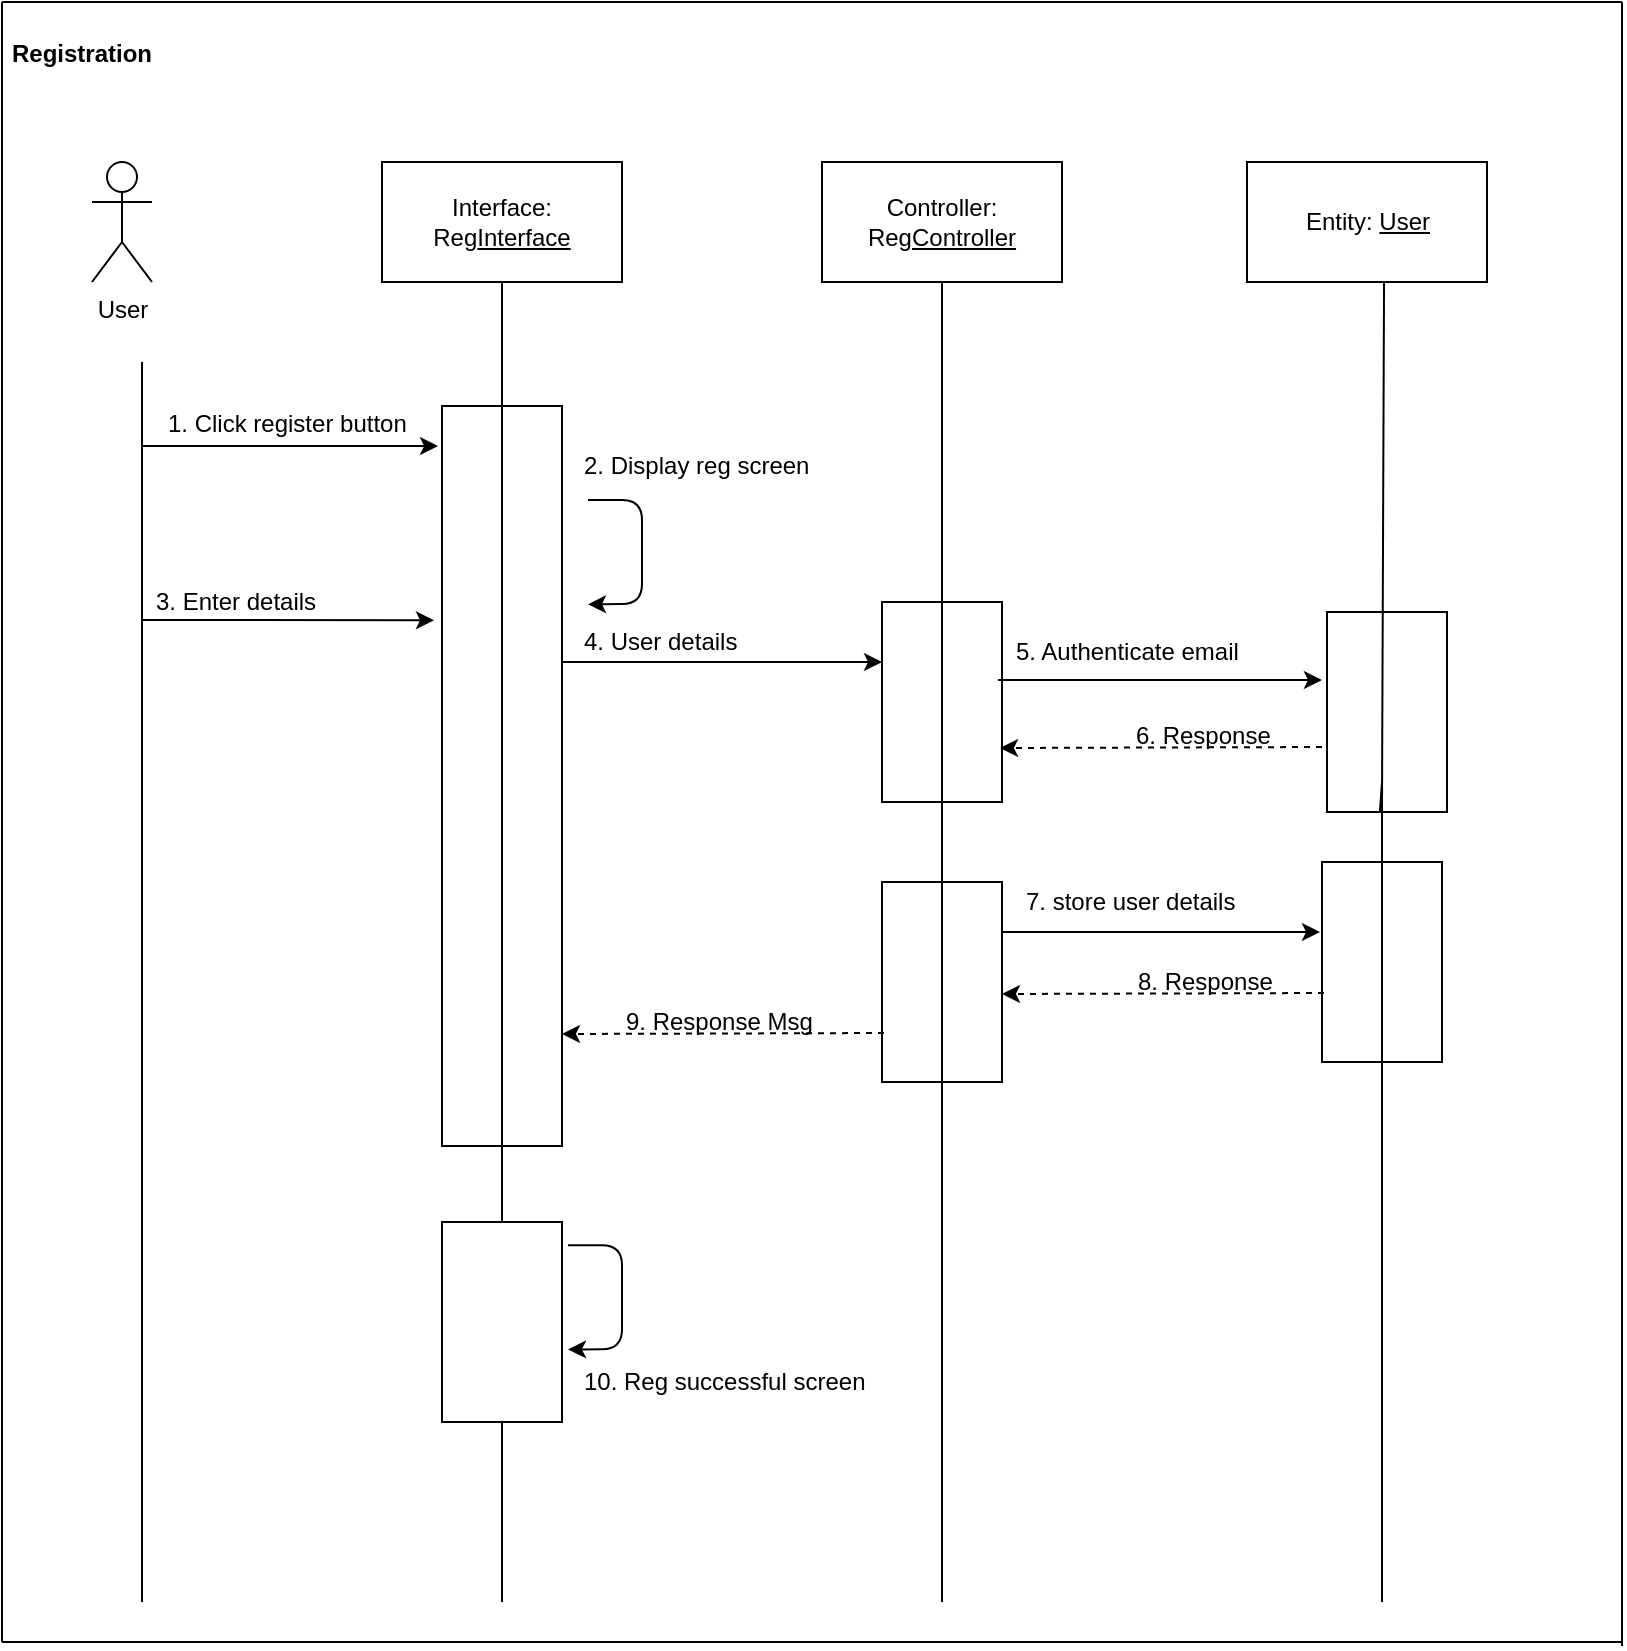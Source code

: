 <mxfile version="12.2.2" type="device" pages="10"><diagram id="t_PTbxcziYf6MT2G1W0h" name="Registration"><mxGraphModel dx="512" dy="357" grid="1" gridSize="10" guides="1" tooltips="1" connect="1" arrows="1" fold="1" page="1" pageScale="1" pageWidth="850" pageHeight="1100" math="0" shadow="0"><root><mxCell id="0"/><mxCell id="1" parent="0"/><mxCell id="IqETorACFk8t1kZLgr7w-1" value="User" style="shape=umlActor;verticalLabelPosition=bottom;labelBackgroundColor=#ffffff;verticalAlign=top;html=1;outlineConnect=0;" parent="1" vertex="1"><mxGeometry x="75" y="120" width="30" height="60" as="geometry"/></mxCell><mxCell id="IqETorACFk8t1kZLgr7w-2" value="Interface: Reg&lt;u&gt;Interface&lt;/u&gt;" style="rounded=0;whiteSpace=wrap;html=1;" parent="1" vertex="1"><mxGeometry x="220" y="120" width="120" height="60" as="geometry"/></mxCell><mxCell id="IqETorACFk8t1kZLgr7w-3" value="Controller: Reg&lt;u&gt;Controller&lt;/u&gt;" style="rounded=0;whiteSpace=wrap;html=1;" parent="1" vertex="1"><mxGeometry x="440" y="120" width="120" height="60" as="geometry"/></mxCell><mxCell id="IqETorACFk8t1kZLgr7w-4" value="Entity: &lt;u&gt;User&lt;/u&gt;" style="rounded=0;whiteSpace=wrap;html=1;" parent="1" vertex="1"><mxGeometry x="652.5" y="120" width="120" height="60" as="geometry"/></mxCell><mxCell id="IqETorACFk8t1kZLgr7w-5" value="" style="endArrow=none;html=1;" parent="1" edge="1"><mxGeometry width="50" height="50" relative="1" as="geometry"><mxPoint x="100" y="840" as="sourcePoint"/><mxPoint x="100" y="220" as="targetPoint"/></mxGeometry></mxCell><mxCell id="IqETorACFk8t1kZLgr7w-6" value="" style="endArrow=none;html=1;entryX=0.5;entryY=1;entryDx=0;entryDy=0;" parent="1" target="IqETorACFk8t1kZLgr7w-3" edge="1"><mxGeometry width="50" height="50" relative="1" as="geometry"><mxPoint x="500" y="840" as="sourcePoint"/><mxPoint x="500" y="220" as="targetPoint"/></mxGeometry></mxCell><mxCell id="IqETorACFk8t1kZLgr7w-7" value="" style="endArrow=none;html=1;entryX=0.571;entryY=1;entryDx=0;entryDy=0;entryPerimeter=0;" parent="1" target="IqETorACFk8t1kZLgr7w-4" edge="1"><mxGeometry width="50" height="50" relative="1" as="geometry"><mxPoint x="720" y="440" as="sourcePoint"/><mxPoint x="720" y="220" as="targetPoint"/></mxGeometry></mxCell><mxCell id="IqETorACFk8t1kZLgr7w-8" value="" style="endArrow=none;html=1;entryX=0.5;entryY=1;entryDx=0;entryDy=0;" parent="1" source="IqETorACFk8t1kZLgr7w-34" target="IqETorACFk8t1kZLgr7w-2" edge="1"><mxGeometry width="50" height="50" relative="1" as="geometry"><mxPoint x="280" y="886" as="sourcePoint"/><mxPoint x="281" y="200" as="targetPoint"/></mxGeometry></mxCell><mxCell id="IqETorACFk8t1kZLgr7w-9" value="" style="endArrow=classic;html=1;entryX=0.071;entryY=1.033;entryDx=0;entryDy=0;entryPerimeter=0;" parent="1" edge="1"><mxGeometry width="50" height="50" relative="1" as="geometry"><mxPoint x="100" y="262" as="sourcePoint"/><mxPoint x="248.02" y="262.01" as="targetPoint"/></mxGeometry></mxCell><mxCell id="IqETorACFk8t1kZLgr7w-10" value="1. Click register button" style="text;html=1;resizable=0;points=[];autosize=1;align=left;verticalAlign=top;spacingTop=-4;" parent="1" vertex="1"><mxGeometry x="111" y="241" width="130" height="20" as="geometry"/></mxCell><mxCell id="IqETorACFk8t1kZLgr7w-11" value="" style="endArrow=classic;html=1;entryX=0.294;entryY=-0.05;entryDx=0;entryDy=0;entryPerimeter=0;" parent="1" edge="1"><mxGeometry width="50" height="50" relative="1" as="geometry"><mxPoint x="313" y="661.6" as="sourcePoint"/><mxPoint x="313" y="713.74" as="targetPoint"/><Array as="points"><mxPoint x="340" y="661.6"/><mxPoint x="340" y="713.6"/></Array></mxGeometry></mxCell><mxCell id="IqETorACFk8t1kZLgr7w-12" value="2. Display reg screen" style="text;html=1;resizable=0;points=[];autosize=1;align=left;verticalAlign=top;spacingTop=-4;" parent="1" vertex="1"><mxGeometry x="319" y="262" width="130" height="20" as="geometry"/></mxCell><mxCell id="IqETorACFk8t1kZLgr7w-13" value="" style="endArrow=classic;html=1;entryX=0.352;entryY=1.067;entryDx=0;entryDy=0;entryPerimeter=0;" parent="1" edge="1"><mxGeometry width="50" height="50" relative="1" as="geometry"><mxPoint x="100" y="349" as="sourcePoint"/><mxPoint x="245.98" y="349.12" as="targetPoint"/></mxGeometry></mxCell><mxCell id="IqETorACFk8t1kZLgr7w-14" value="&lt;div&gt;3. Enter details&lt;/div&gt;" style="text;html=1;resizable=0;points=[];autosize=1;align=left;verticalAlign=top;spacingTop=-4;" parent="1" vertex="1"><mxGeometry x="105" y="330" width="100" height="20" as="geometry"/></mxCell><mxCell id="IqETorACFk8t1kZLgr7w-15" value="" style="rounded=0;whiteSpace=wrap;html=1;fillColor=none;rotation=90;" parent="1" vertex="1"><mxGeometry x="450" y="360" width="100" height="60" as="geometry"/></mxCell><mxCell id="IqETorACFk8t1kZLgr7w-16" value="" style="rounded=0;whiteSpace=wrap;html=1;fillColor=none;rotation=90;" parent="1" vertex="1"><mxGeometry x="95" y="397" width="370" height="60" as="geometry"/></mxCell><mxCell id="IqETorACFk8t1kZLgr7w-17" value="" style="endArrow=classic;html=1;" parent="1" edge="1"><mxGeometry width="50" height="50" relative="1" as="geometry"><mxPoint x="310" y="370" as="sourcePoint"/><mxPoint x="470" y="370" as="targetPoint"/></mxGeometry></mxCell><mxCell id="IqETorACFk8t1kZLgr7w-18" value="&lt;div&gt;4. User details&lt;/div&gt;" style="text;html=1;resizable=0;points=[];autosize=1;align=left;verticalAlign=top;spacingTop=-4;" parent="1" vertex="1"><mxGeometry x="319" y="350" width="90" height="20" as="geometry"/></mxCell><mxCell id="IqETorACFk8t1kZLgr7w-19" value="" style="endArrow=none;html=1;" parent="1" edge="1"><mxGeometry width="50" height="50" relative="1" as="geometry"><mxPoint x="720" y="840" as="sourcePoint"/><mxPoint x="720" y="440" as="targetPoint"/></mxGeometry></mxCell><mxCell id="IqETorACFk8t1kZLgr7w-20" value="" style="endArrow=classic;html=1;entryX=0.34;entryY=1.042;entryDx=0;entryDy=0;entryPerimeter=0;" parent="1" target="IqETorACFk8t1kZLgr7w-24" edge="1"><mxGeometry width="50" height="50" relative="1" as="geometry"><mxPoint x="528" y="379" as="sourcePoint"/><mxPoint x="670" y="380" as="targetPoint"/></mxGeometry></mxCell><mxCell id="IqETorACFk8t1kZLgr7w-21" value="&lt;div&gt;5. Authenticate email&lt;/div&gt;" style="text;html=1;resizable=0;points=[];autosize=1;align=left;verticalAlign=top;spacingTop=-4;" parent="1" vertex="1"><mxGeometry x="535" y="355" width="130" height="20" as="geometry"/></mxCell><mxCell id="IqETorACFk8t1kZLgr7w-22" value="" style="endArrow=classic;html=1;strokeWidth=1;exitX=0.75;exitY=1;exitDx=0;exitDy=0;dashed=1;" parent="1" edge="1"><mxGeometry width="50" height="50" relative="1" as="geometry"><mxPoint x="690" y="412.5" as="sourcePoint"/><mxPoint x="529" y="413" as="targetPoint"/></mxGeometry></mxCell><mxCell id="IqETorACFk8t1kZLgr7w-23" value="6. Response&amp;nbsp;" style="text;html=1;resizable=0;points=[];autosize=1;align=left;verticalAlign=top;spacingTop=-4;" parent="1" vertex="1"><mxGeometry x="595" y="397" width="90" height="20" as="geometry"/></mxCell><mxCell id="IqETorACFk8t1kZLgr7w-24" value="" style="rounded=0;whiteSpace=wrap;html=1;fillColor=none;rotation=90;" parent="1" vertex="1"><mxGeometry x="672.5" y="365" width="100" height="60" as="geometry"/></mxCell><mxCell id="IqETorACFk8t1kZLgr7w-25" value="" style="endArrow=none;html=1;" parent="1" target="IqETorACFk8t1kZLgr7w-24" edge="1"><mxGeometry width="50" height="50" relative="1" as="geometry"><mxPoint x="720" y="430" as="sourcePoint"/><mxPoint x="720" y="220" as="targetPoint"/></mxGeometry></mxCell><mxCell id="IqETorACFk8t1kZLgr7w-26" value="" style="rounded=0;whiteSpace=wrap;html=1;fillColor=none;rotation=90;" parent="1" vertex="1"><mxGeometry x="670" y="490" width="100" height="60" as="geometry"/></mxCell><mxCell id="IqETorACFk8t1kZLgr7w-27" value="" style="rounded=0;whiteSpace=wrap;html=1;fillColor=none;rotation=90;" parent="1" vertex="1"><mxGeometry x="450" y="500" width="100" height="60" as="geometry"/></mxCell><mxCell id="IqETorACFk8t1kZLgr7w-28" value="" style="endArrow=classic;html=1;entryX=0.25;entryY=0;entryDx=0;entryDy=0;exitX=0.25;exitY=0;exitDx=0;exitDy=0;" parent="1" source="IqETorACFk8t1kZLgr7w-27" edge="1"><mxGeometry width="50" height="50" relative="1" as="geometry"><mxPoint x="530" y="493" as="sourcePoint"/><mxPoint x="689" y="505" as="targetPoint"/></mxGeometry></mxCell><mxCell id="IqETorACFk8t1kZLgr7w-29" value="7. store user details" style="text;html=1;resizable=0;points=[];autosize=1;align=left;verticalAlign=top;spacingTop=-4;" parent="1" vertex="1"><mxGeometry x="540" y="480" width="120" height="20" as="geometry"/></mxCell><mxCell id="IqETorACFk8t1kZLgr7w-30" value="" style="endArrow=classic;html=1;strokeWidth=1;exitX=0.75;exitY=1;exitDx=0;exitDy=0;dashed=1;" parent="1" edge="1"><mxGeometry width="50" height="50" relative="1" as="geometry"><mxPoint x="691" y="535.5" as="sourcePoint"/><mxPoint x="530" y="536" as="targetPoint"/></mxGeometry></mxCell><mxCell id="IqETorACFk8t1kZLgr7w-31" value="8. Response&amp;nbsp;" style="text;html=1;resizable=0;points=[];autosize=1;align=left;verticalAlign=top;spacingTop=-4;" parent="1" vertex="1"><mxGeometry x="596" y="520" width="90" height="20" as="geometry"/></mxCell><mxCell id="IqETorACFk8t1kZLgr7w-32" value="" style="endArrow=classic;html=1;strokeWidth=1;exitX=0.75;exitY=1;exitDx=0;exitDy=0;dashed=1;" parent="1" edge="1"><mxGeometry width="50" height="50" relative="1" as="geometry"><mxPoint x="471" y="555.5" as="sourcePoint"/><mxPoint x="310" y="556" as="targetPoint"/></mxGeometry></mxCell><mxCell id="IqETorACFk8t1kZLgr7w-33" value="9. Response Msg" style="text;html=1;resizable=0;points=[];autosize=1;align=left;verticalAlign=top;spacingTop=-4;" parent="1" vertex="1"><mxGeometry x="340" y="540" width="110" height="20" as="geometry"/></mxCell><mxCell id="IqETorACFk8t1kZLgr7w-34" value="" style="rounded=0;whiteSpace=wrap;html=1;fillColor=none;rotation=90;" parent="1" vertex="1"><mxGeometry x="230" y="670" width="100" height="60" as="geometry"/></mxCell><mxCell id="IqETorACFk8t1kZLgr7w-35" value="" style="endArrow=none;html=1;" parent="1" target="IqETorACFk8t1kZLgr7w-34" edge="1"><mxGeometry width="50" height="50" relative="1" as="geometry"><mxPoint x="280" y="840" as="sourcePoint"/><mxPoint x="280" y="220" as="targetPoint"/></mxGeometry></mxCell><mxCell id="IqETorACFk8t1kZLgr7w-36" value="" style="endArrow=classic;html=1;entryX=0.294;entryY=-0.05;entryDx=0;entryDy=0;entryPerimeter=0;" parent="1" edge="1"><mxGeometry width="50" height="50" relative="1" as="geometry"><mxPoint x="323" y="289" as="sourcePoint"/><mxPoint x="323" y="341.14" as="targetPoint"/><Array as="points"><mxPoint x="350" y="289"/><mxPoint x="350" y="341"/></Array></mxGeometry></mxCell><mxCell id="IqETorACFk8t1kZLgr7w-37" value="10. Reg successful screen" style="text;html=1;resizable=0;points=[];autosize=1;align=left;verticalAlign=top;spacingTop=-4;" parent="1" vertex="1"><mxGeometry x="319" y="720" width="160" height="20" as="geometry"/></mxCell><mxCell id="IqETorACFk8t1kZLgr7w-38" value="" style="endArrow=none;html=1;" parent="1" edge="1"><mxGeometry width="50" height="50" relative="1" as="geometry"><mxPoint x="30" y="860" as="sourcePoint"/><mxPoint x="30" y="40" as="targetPoint"/></mxGeometry></mxCell><mxCell id="IqETorACFk8t1kZLgr7w-39" value="" style="endArrow=none;html=1;" parent="1" edge="1"><mxGeometry width="50" height="50" relative="1" as="geometry"><mxPoint x="840" y="40" as="sourcePoint"/><mxPoint x="30" y="40" as="targetPoint"/></mxGeometry></mxCell><mxCell id="IqETorACFk8t1kZLgr7w-40" value="&lt;b&gt;Registration&lt;/b&gt;" style="text;html=1;strokeColor=none;fillColor=none;align=center;verticalAlign=middle;whiteSpace=wrap;rounded=0;glass=0;" parent="1" vertex="1"><mxGeometry x="50" y="56.0" width="40" height="20" as="geometry"/></mxCell><mxCell id="IqETorACFk8t1kZLgr7w-41" value="" style="endArrow=none;html=1;" parent="1" edge="1"><mxGeometry width="50" height="50" relative="1" as="geometry"><mxPoint x="840" y="40" as="sourcePoint"/><mxPoint x="840" y="862.0" as="targetPoint"/></mxGeometry></mxCell><mxCell id="IqETorACFk8t1kZLgr7w-42" value="" style="endArrow=none;html=1;" parent="1" edge="1"><mxGeometry width="50" height="50" relative="1" as="geometry"><mxPoint x="30" y="860" as="sourcePoint"/><mxPoint x="840" y="860" as="targetPoint"/></mxGeometry></mxCell></root></mxGraphModel></diagram><diagram id="eXN8eG0UpBslPpL4Ea1x" name="Login"><mxGraphModel dx="512" dy="-743" grid="1" gridSize="10" guides="1" tooltips="1" connect="1" arrows="1" fold="1" page="1" pageScale="1" pageWidth="850" pageHeight="1100" math="0" shadow="0"><root><mxCell id="uTogjwbborEi7QJ2e-bj-0"/><mxCell id="uTogjwbborEi7QJ2e-bj-1" parent="uTogjwbborEi7QJ2e-bj-0"/><mxCell id="uTogjwbborEi7QJ2e-bj-2" value="" style="rounded=0;whiteSpace=wrap;html=1;fontSize=11;" parent="uTogjwbborEi7QJ2e-bj-1" vertex="1"><mxGeometry x="130" y="1544" width="630" height="460" as="geometry"/></mxCell><mxCell id="uTogjwbborEi7QJ2e-bj-3" value="User" style="shape=umlActor;verticalLabelPosition=bottom;labelBackgroundColor=#ffffff;verticalAlign=top;html=1;outlineConnect=0;fontSize=17;" parent="uTogjwbborEi7QJ2e-bj-1" vertex="1"><mxGeometry x="150" y="1659" width="30" height="60" as="geometry"/></mxCell><mxCell id="uTogjwbborEi7QJ2e-bj-4" value="" style="endArrow=none;html=1;fontSize=17;entryX=0.167;entryY=-0.002;entryDx=0;entryDy=0;entryPerimeter=0;" parent="uTogjwbborEi7QJ2e-bj-1" target="uTogjwbborEi7QJ2e-bj-2" edge="1"><mxGeometry width="50" height="50" relative="1" as="geometry"><mxPoint x="220" y="1579" as="sourcePoint"/><mxPoint x="230" y="1549" as="targetPoint"/></mxGeometry></mxCell><mxCell id="uTogjwbborEi7QJ2e-bj-5" value="" style="endArrow=none;html=1;fontSize=17;" parent="uTogjwbborEi7QJ2e-bj-1" edge="1"><mxGeometry width="50" height="50" relative="1" as="geometry"><mxPoint x="130" y="1579" as="sourcePoint"/><mxPoint x="220" y="1579" as="targetPoint"/></mxGeometry></mxCell><mxCell id="uTogjwbborEi7QJ2e-bj-6" value="&lt;b&gt;LOGIN&lt;/b&gt;" style="text;html=1;resizable=0;points=[];autosize=1;align=left;verticalAlign=top;spacingTop=-4;fontSize=15;" parent="uTogjwbborEi7QJ2e-bj-1" vertex="1"><mxGeometry x="150" y="1550" width="60" height="20" as="geometry"/></mxCell><mxCell id="uTogjwbborEi7QJ2e-bj-7" value="&lt;div style=&quot;font-size: 11px&quot; align=&quot;left&quot;&gt;Controller:&lt;br&gt;&lt;/div&gt;&lt;font size=&quot;1&quot;&gt;Login controller&lt;/font&gt;" style="rounded=0;whiteSpace=wrap;html=1;fontSize=15;align=left;" parent="uTogjwbborEi7QJ2e-bj-1" vertex="1"><mxGeometry x="430" y="1619" width="110" height="40" as="geometry"/></mxCell><mxCell id="uTogjwbborEi7QJ2e-bj-8" value="&lt;div&gt;Entity:&lt;/div&gt;&lt;div&gt;&lt;br&gt;&lt;/div&gt;&lt;div&gt;User&lt;br&gt;&lt;/div&gt;" style="rounded=0;whiteSpace=wrap;html=1;fontSize=10;align=left;" parent="uTogjwbborEi7QJ2e-bj-1" vertex="1"><mxGeometry x="600" y="1619" width="110" height="40" as="geometry"/></mxCell><mxCell id="uTogjwbborEi7QJ2e-bj-9" value="&lt;div align=&quot;left&quot;&gt;&lt;font size=&quot;1&quot;&gt;Interface:&lt;/font&gt;&lt;/div&gt;&lt;div align=&quot;left&quot;&gt;&lt;font size=&quot;1&quot;&gt;Login interface&lt;/font&gt;&lt;br&gt;&lt;/div&gt;" style="rounded=0;whiteSpace=wrap;html=1;fontSize=15;align=left;" parent="uTogjwbborEi7QJ2e-bj-1" vertex="1"><mxGeometry x="260" y="1619" width="110" height="40" as="geometry"/></mxCell><mxCell id="uTogjwbborEi7QJ2e-bj-10" value="" style="endArrow=none;html=1;fontSize=15;entryX=0.051;entryY=0.5;entryDx=0;entryDy=0;entryPerimeter=0;" parent="uTogjwbborEi7QJ2e-bj-1" edge="1"><mxGeometry width="50" height="50" relative="1" as="geometry"><mxPoint x="165" y="1869" as="sourcePoint"/><mxPoint x="164.68" y="1759" as="targetPoint"/></mxGeometry></mxCell><mxCell id="uTogjwbborEi7QJ2e-bj-11" value="" style="endArrow=none;html=1;fontSize=15;entryX=0.051;entryY=0.5;entryDx=0;entryDy=0;entryPerimeter=0;" parent="uTogjwbborEi7QJ2e-bj-1" source="uTogjwbborEi7QJ2e-bj-31" edge="1"><mxGeometry width="50" height="50" relative="1" as="geometry"><mxPoint x="484.5" y="1909" as="sourcePoint"/><mxPoint x="484.68" y="1659" as="targetPoint"/></mxGeometry></mxCell><mxCell id="uTogjwbborEi7QJ2e-bj-12" value="" style="endArrow=none;html=1;fontSize=15;entryX=0.051;entryY=0.5;entryDx=0;entryDy=0;entryPerimeter=0;" parent="uTogjwbborEi7QJ2e-bj-1" edge="1"><mxGeometry width="50" height="50" relative="1" as="geometry"><mxPoint x="654.5" y="1904" as="sourcePoint"/><mxPoint x="654.68" y="1654" as="targetPoint"/></mxGeometry></mxCell><mxCell id="uTogjwbborEi7QJ2e-bj-13" style="edgeStyle=orthogonalEdgeStyle;rounded=0;orthogonalLoop=1;jettySize=auto;html=1;exitX=1;exitY=0.25;exitDx=0;exitDy=0;entryX=1;entryY=0.468;entryDx=0;entryDy=0;entryPerimeter=0;" parent="uTogjwbborEi7QJ2e-bj-1" source="uTogjwbborEi7QJ2e-bj-15" target="uTogjwbborEi7QJ2e-bj-15" edge="1"><mxGeometry relative="1" as="geometry"><mxPoint x="350" y="1749" as="targetPoint"/></mxGeometry></mxCell><mxCell id="uTogjwbborEi7QJ2e-bj-14" style="edgeStyle=orthogonalEdgeStyle;rounded=0;orthogonalLoop=1;jettySize=auto;html=1;exitX=1;exitY=0.5;exitDx=0;exitDy=0;entryX=0.067;entryY=0.375;entryDx=0;entryDy=0;entryPerimeter=0;fontSize=11;" parent="uTogjwbborEi7QJ2e-bj-1" source="uTogjwbborEi7QJ2e-bj-15" target="uTogjwbborEi7QJ2e-bj-22" edge="1"><mxGeometry relative="1" as="geometry"/></mxCell><mxCell id="uTogjwbborEi7QJ2e-bj-15" value="" style="rounded=0;whiteSpace=wrap;html=1;" parent="uTogjwbborEi7QJ2e-bj-1" vertex="1"><mxGeometry x="300" y="1659" width="30" height="220" as="geometry"/></mxCell><mxCell id="uTogjwbborEi7QJ2e-bj-16" value="" style="endArrow=none;html=1;fontSize=15;entryX=0.051;entryY=0.5;entryDx=0;entryDy=0;entryPerimeter=0;" parent="uTogjwbborEi7QJ2e-bj-1" source="uTogjwbborEi7QJ2e-bj-25" edge="1"><mxGeometry width="50" height="50" relative="1" as="geometry"><mxPoint x="315" y="1979" as="sourcePoint"/><mxPoint x="315.18" y="1659" as="targetPoint"/></mxGeometry></mxCell><mxCell id="uTogjwbborEi7QJ2e-bj-17" value="" style="endArrow=classic;html=1;entryX=0;entryY=0.5;entryDx=0;entryDy=0;" parent="uTogjwbborEi7QJ2e-bj-1" target="uTogjwbborEi7QJ2e-bj-15" edge="1"><mxGeometry width="50" height="50" relative="1" as="geometry"><mxPoint x="160" y="1769" as="sourcePoint"/><mxPoint x="300" y="1782" as="targetPoint"/></mxGeometry></mxCell><mxCell id="uTogjwbborEi7QJ2e-bj-18" value="1. Click Login Button" style="text;html=1;resizable=0;points=[];autosize=1;align=left;verticalAlign=top;spacingTop=-4;" parent="uTogjwbborEi7QJ2e-bj-1" vertex="1"><mxGeometry x="170" y="1749" width="130" height="20" as="geometry"/></mxCell><mxCell id="uTogjwbborEi7QJ2e-bj-19" value="2. Display Login Screen" style="text;html=1;resizable=0;points=[];autosize=1;align=left;verticalAlign=top;spacingTop=-4;fontSize=11;" parent="uTogjwbborEi7QJ2e-bj-1" vertex="1"><mxGeometry x="330" y="1689" width="150" height="20" as="geometry"/></mxCell><mxCell id="uTogjwbborEi7QJ2e-bj-20" value="Login(username, password)" style="text;html=1;resizable=0;points=[];autosize=1;align=left;verticalAlign=top;spacingTop=-4;fontSize=11;" parent="uTogjwbborEi7QJ2e-bj-1" vertex="1"><mxGeometry x="330" y="1774" width="150" height="10" as="geometry"/></mxCell><mxCell id="uTogjwbborEi7QJ2e-bj-21" style="edgeStyle=orthogonalEdgeStyle;rounded=0;orthogonalLoop=1;jettySize=auto;html=1;exitX=1;exitY=0.5;exitDx=0;exitDy=0;fontSize=11;entryX=0;entryY=0.25;entryDx=0;entryDy=0;" parent="uTogjwbborEi7QJ2e-bj-1" source="uTogjwbborEi7QJ2e-bj-22" target="uTogjwbborEi7QJ2e-bj-36" edge="1"><mxGeometry relative="1" as="geometry"><mxPoint x="610" y="1777" as="targetPoint"/><Array as="points"><mxPoint x="500" y="1777"/></Array></mxGeometry></mxCell><mxCell id="uTogjwbborEi7QJ2e-bj-22" value="" style="rounded=0;whiteSpace=wrap;html=1;" parent="uTogjwbborEi7QJ2e-bj-1" vertex="1"><mxGeometry x="470" y="1739" width="30" height="80" as="geometry"/></mxCell><mxCell id="uTogjwbborEi7QJ2e-bj-23" value="" style="endArrow=classic;html=1;fontSize=11;dashed=1;entryX=1;entryY=0.709;entryDx=0;entryDy=0;entryPerimeter=0;" parent="uTogjwbborEi7QJ2e-bj-1" target="uTogjwbborEi7QJ2e-bj-15" edge="1"><mxGeometry width="50" height="50" relative="1" as="geometry"><mxPoint x="470" y="1813.5" as="sourcePoint"/><mxPoint x="370" y="1813.5" as="targetPoint"/></mxGeometry></mxCell><mxCell id="uTogjwbborEi7QJ2e-bj-24" value="Response" style="text;html=1;resizable=0;points=[];autosize=1;align=left;verticalAlign=top;spacingTop=-4;fontSize=11;" parent="uTogjwbborEi7QJ2e-bj-1" vertex="1"><mxGeometry x="350" y="1814" width="70" height="10" as="geometry"/></mxCell><mxCell id="uTogjwbborEi7QJ2e-bj-25" value="" style="rounded=0;whiteSpace=wrap;html=1;fontSize=11;" parent="uTogjwbborEi7QJ2e-bj-1" vertex="1"><mxGeometry x="299" y="1899" width="30" height="60" as="geometry"/></mxCell><mxCell id="uTogjwbborEi7QJ2e-bj-26" style="edgeStyle=orthogonalEdgeStyle;rounded=0;orthogonalLoop=1;jettySize=auto;html=1;exitX=1;exitY=0.25;exitDx=0;exitDy=0;fontSize=11;entryX=0.5;entryY=1;entryDx=0;entryDy=0;entryPerimeter=0;" parent="uTogjwbborEi7QJ2e-bj-1" source="uTogjwbborEi7QJ2e-bj-25" target="uTogjwbborEi7QJ2e-bj-25" edge="1"><mxGeometry relative="1" as="geometry"><mxPoint x="314" y="1969" as="targetPoint"/></mxGeometry></mxCell><mxCell id="uTogjwbborEi7QJ2e-bj-27" value="Login successful" style="text;html=1;resizable=0;points=[];autosize=1;align=left;verticalAlign=top;spacingTop=-4;fontSize=11;" parent="uTogjwbborEi7QJ2e-bj-1" vertex="1"><mxGeometry x="355" y="1919" width="100" height="10" as="geometry"/></mxCell><mxCell id="uTogjwbborEi7QJ2e-bj-28" value="" style="endArrow=classic;html=1;fontSize=11;dashed=1;entryX=1;entryY=0.709;entryDx=0;entryDy=0;entryPerimeter=0;" parent="uTogjwbborEi7QJ2e-bj-1" edge="1"><mxGeometry width="50" height="50" relative="1" as="geometry"><mxPoint x="632" y="1815" as="sourcePoint"/><mxPoint x="500" y="1814.98" as="targetPoint"/></mxGeometry></mxCell><mxCell id="uTogjwbborEi7QJ2e-bj-29" value="getUserDetails(Username)" style="text;html=1;resizable=0;points=[];autosize=1;align=left;verticalAlign=top;spacingTop=-4;fontSize=11;" parent="uTogjwbborEi7QJ2e-bj-1" vertex="1"><mxGeometry x="505" y="1754" width="150" height="10" as="geometry"/></mxCell><mxCell id="uTogjwbborEi7QJ2e-bj-30" value="User details" style="text;html=1;resizable=0;points=[];autosize=1;align=left;verticalAlign=top;spacingTop=-4;fontSize=11;" parent="uTogjwbborEi7QJ2e-bj-1" vertex="1"><mxGeometry x="545" y="1794" width="70" height="10" as="geometry"/></mxCell><mxCell id="uTogjwbborEi7QJ2e-bj-31" value="" style="rounded=0;whiteSpace=wrap;html=1;fontSize=11;" parent="uTogjwbborEi7QJ2e-bj-1" vertex="1"><mxGeometry x="470" y="1849" width="40" height="40" as="geometry"/></mxCell><mxCell id="uTogjwbborEi7QJ2e-bj-32" style="edgeStyle=orthogonalEdgeStyle;rounded=0;orthogonalLoop=1;jettySize=auto;html=1;exitX=0.75;exitY=0;exitDx=0;exitDy=0;entryX=0.975;entryY=1.075;entryDx=0;entryDy=0;entryPerimeter=0;fontSize=11;" parent="uTogjwbborEi7QJ2e-bj-1" source="uTogjwbborEi7QJ2e-bj-31" target="uTogjwbborEi7QJ2e-bj-31" edge="1"><mxGeometry relative="1" as="geometry"/></mxCell><mxCell id="uTogjwbborEi7QJ2e-bj-33" value="Authenticate user" style="text;html=1;resizable=0;points=[];autosize=1;align=left;verticalAlign=top;spacingTop=-4;fontSize=11;" parent="uTogjwbborEi7QJ2e-bj-1" vertex="1"><mxGeometry x="535" y="1874" width="100" height="10" as="geometry"/></mxCell><mxCell id="uTogjwbborEi7QJ2e-bj-34" value="" style="endArrow=classic;html=1;entryX=0;entryY=0.5;entryDx=0;entryDy=0;" parent="uTogjwbborEi7QJ2e-bj-1" edge="1"><mxGeometry width="50" height="50" relative="1" as="geometry"><mxPoint x="159" y="1839" as="sourcePoint"/><mxPoint x="299" y="1839" as="targetPoint"/></mxGeometry></mxCell><mxCell id="uTogjwbborEi7QJ2e-bj-35" value="&lt;div&gt;3. Enter username and&lt;/div&gt;&lt;div&gt; password&lt;/div&gt;" style="text;html=1;resizable=0;points=[];autosize=1;align=left;verticalAlign=top;spacingTop=-4;fontSize=11;" parent="uTogjwbborEi7QJ2e-bj-1" vertex="1"><mxGeometry x="170" y="1844" width="130" height="30" as="geometry"/></mxCell><mxCell id="uTogjwbborEi7QJ2e-bj-36" value="" style="rounded=0;whiteSpace=wrap;html=1;fontSize=11;" parent="uTogjwbborEi7QJ2e-bj-1" vertex="1"><mxGeometry x="635" y="1759" width="40" height="70" as="geometry"/></mxCell></root></mxGraphModel></diagram><diagram id="CH89g6pB8qybAwk2qlCD" name="Search"><mxGraphModel dx="854" dy="520" grid="1" gridSize="10" guides="1" tooltips="1" connect="1" arrows="1" fold="1" page="1" pageScale="1" pageWidth="850" pageHeight="1100" math="0" shadow="0"><root><mxCell id="aQuU-cnQN4McUQ-EwK4s-0"/><mxCell id="aQuU-cnQN4McUQ-EwK4s-1" parent="aQuU-cnQN4McUQ-EwK4s-0"/><mxCell id="aQuU-cnQN4McUQ-EwK4s-2" value="User" style="shape=umlActor;verticalLabelPosition=bottom;labelBackgroundColor=#ffffff;verticalAlign=top;html=1;outlineConnect=0;" parent="aQuU-cnQN4McUQ-EwK4s-1" vertex="1"><mxGeometry x="75" y="120" width="30" height="60" as="geometry"/></mxCell><mxCell id="aQuU-cnQN4McUQ-EwK4s-3" value="Interface:Search&lt;br&gt;&lt;u&gt;Interface&lt;/u&gt;" style="rounded=0;whiteSpace=wrap;html=1;" parent="aQuU-cnQN4McUQ-EwK4s-1" vertex="1"><mxGeometry x="220" y="120" width="120" height="60" as="geometry"/></mxCell><mxCell id="aQuU-cnQN4McUQ-EwK4s-4" value="Controller: Search&amp;nbsp;&lt;u&gt;Controller&lt;/u&gt;" style="rounded=0;whiteSpace=wrap;html=1;" parent="aQuU-cnQN4McUQ-EwK4s-1" vertex="1"><mxGeometry x="440" y="120" width="120" height="60" as="geometry"/></mxCell><mxCell id="aQuU-cnQN4McUQ-EwK4s-5" value="Entity:&amp;nbsp;&lt;u&gt;&amp;nbsp;Packages&lt;/u&gt;" style="rounded=0;whiteSpace=wrap;html=1;" parent="aQuU-cnQN4McUQ-EwK4s-1" vertex="1"><mxGeometry x="652.5" y="120" width="120" height="60" as="geometry"/></mxCell><mxCell id="aQuU-cnQN4McUQ-EwK4s-6" value="" style="endArrow=none;html=1;" parent="aQuU-cnQN4McUQ-EwK4s-1" edge="1"><mxGeometry width="50" height="50" relative="1" as="geometry"><mxPoint x="100" y="840" as="sourcePoint"/><mxPoint x="100" y="220" as="targetPoint"/></mxGeometry></mxCell><mxCell id="aQuU-cnQN4McUQ-EwK4s-7" value="" style="endArrow=none;html=1;entryX=0.5;entryY=1;entryDx=0;entryDy=0;" parent="aQuU-cnQN4McUQ-EwK4s-1" target="aQuU-cnQN4McUQ-EwK4s-4" edge="1"><mxGeometry width="50" height="50" relative="1" as="geometry"><mxPoint x="500" y="840" as="sourcePoint"/><mxPoint x="500" y="220" as="targetPoint"/></mxGeometry></mxCell><mxCell id="aQuU-cnQN4McUQ-EwK4s-8" value="" style="endArrow=none;html=1;entryX=0.571;entryY=1;entryDx=0;entryDy=0;entryPerimeter=0;" parent="aQuU-cnQN4McUQ-EwK4s-1" target="aQuU-cnQN4McUQ-EwK4s-5" edge="1"><mxGeometry width="50" height="50" relative="1" as="geometry"><mxPoint x="720" y="440" as="sourcePoint"/><mxPoint x="720" y="220" as="targetPoint"/></mxGeometry></mxCell><mxCell id="aQuU-cnQN4McUQ-EwK4s-9" value="" style="endArrow=none;html=1;entryX=0.5;entryY=1;entryDx=0;entryDy=0;" parent="aQuU-cnQN4McUQ-EwK4s-1" source="aQuU-cnQN4McUQ-EwK4s-35" target="aQuU-cnQN4McUQ-EwK4s-3" edge="1"><mxGeometry width="50" height="50" relative="1" as="geometry"><mxPoint x="280" y="886" as="sourcePoint"/><mxPoint x="281" y="200" as="targetPoint"/></mxGeometry></mxCell><mxCell id="aQuU-cnQN4McUQ-EwK4s-10" value="" style="endArrow=classic;html=1;entryX=0.071;entryY=1.033;entryDx=0;entryDy=0;entryPerimeter=0;" parent="aQuU-cnQN4McUQ-EwK4s-1" edge="1"><mxGeometry width="50" height="50" relative="1" as="geometry"><mxPoint x="100" y="262" as="sourcePoint"/><mxPoint x="248.02" y="262.01" as="targetPoint"/></mxGeometry></mxCell><mxCell id="aQuU-cnQN4McUQ-EwK4s-11" value="1. Click Search button" style="text;html=1;resizable=0;points=[];autosize=1;align=left;verticalAlign=top;spacingTop=-4;" parent="aQuU-cnQN4McUQ-EwK4s-1" vertex="1"><mxGeometry x="105" y="240" width="130" height="20" as="geometry"/></mxCell><mxCell id="aQuU-cnQN4McUQ-EwK4s-12" value="" style="endArrow=classic;html=1;entryX=0.294;entryY=-0.05;entryDx=0;entryDy=0;entryPerimeter=0;" parent="aQuU-cnQN4McUQ-EwK4s-1" edge="1"><mxGeometry width="50" height="50" relative="1" as="geometry"><mxPoint x="313" y="661.6" as="sourcePoint"/><mxPoint x="313" y="713.74" as="targetPoint"/><Array as="points"><mxPoint x="340" y="661.6"/><mxPoint x="340" y="713.6"/></Array></mxGeometry></mxCell><mxCell id="aQuU-cnQN4McUQ-EwK4s-13" value="2. Display input for place" style="text;html=1;resizable=0;points=[];autosize=1;align=left;verticalAlign=top;spacingTop=-4;" parent="aQuU-cnQN4McUQ-EwK4s-1" vertex="1"><mxGeometry x="320" y="262" width="150" height="20" as="geometry"/></mxCell><mxCell id="aQuU-cnQN4McUQ-EwK4s-14" value="" style="endArrow=classic;html=1;entryX=0.352;entryY=1.067;entryDx=0;entryDy=0;entryPerimeter=0;" parent="aQuU-cnQN4McUQ-EwK4s-1" edge="1"><mxGeometry width="50" height="50" relative="1" as="geometry"><mxPoint x="100" y="349" as="sourcePoint"/><mxPoint x="245.98" y="349.12" as="targetPoint"/></mxGeometry></mxCell><mxCell id="aQuU-cnQN4McUQ-EwK4s-15" value="&lt;div&gt;3. Enter place&lt;/div&gt;" style="text;html=1;resizable=0;points=[];autosize=1;align=left;verticalAlign=top;spacingTop=-4;" parent="aQuU-cnQN4McUQ-EwK4s-1" vertex="1"><mxGeometry x="105" y="330" width="90" height="20" as="geometry"/></mxCell><mxCell id="aQuU-cnQN4McUQ-EwK4s-16" value="" style="rounded=0;whiteSpace=wrap;html=1;fillColor=none;rotation=90;" parent="aQuU-cnQN4McUQ-EwK4s-1" vertex="1"><mxGeometry x="450" y="360" width="100" height="60" as="geometry"/></mxCell><mxCell id="aQuU-cnQN4McUQ-EwK4s-17" value="" style="rounded=0;whiteSpace=wrap;html=1;fillColor=none;rotation=90;" parent="aQuU-cnQN4McUQ-EwK4s-1" vertex="1"><mxGeometry x="95" y="397" width="370" height="60" as="geometry"/></mxCell><mxCell id="aQuU-cnQN4McUQ-EwK4s-18" value="" style="endArrow=classic;html=1;" parent="aQuU-cnQN4McUQ-EwK4s-1" edge="1"><mxGeometry width="50" height="50" relative="1" as="geometry"><mxPoint x="310" y="370" as="sourcePoint"/><mxPoint x="470" y="370" as="targetPoint"/></mxGeometry></mxCell><mxCell id="aQuU-cnQN4McUQ-EwK4s-19" value="&lt;div&gt;4. get Place&lt;/div&gt;" style="text;html=1;resizable=0;points=[];autosize=1;align=left;verticalAlign=top;spacingTop=-4;" parent="aQuU-cnQN4McUQ-EwK4s-1" vertex="1"><mxGeometry x="319" y="350" width="80" height="20" as="geometry"/></mxCell><mxCell id="aQuU-cnQN4McUQ-EwK4s-20" value="" style="endArrow=none;html=1;" parent="aQuU-cnQN4McUQ-EwK4s-1" edge="1"><mxGeometry width="50" height="50" relative="1" as="geometry"><mxPoint x="720" y="840" as="sourcePoint"/><mxPoint x="720" y="440" as="targetPoint"/></mxGeometry></mxCell><mxCell id="aQuU-cnQN4McUQ-EwK4s-24" value="5. Validity&amp;nbsp;" style="text;html=1;resizable=0;points=[];autosize=1;align=left;verticalAlign=top;spacingTop=-4;" parent="aQuU-cnQN4McUQ-EwK4s-1" vertex="1"><mxGeometry x="562.5" y="350" width="70" height="20" as="geometry"/></mxCell><mxCell id="aQuU-cnQN4McUQ-EwK4s-26" value="" style="endArrow=none;html=1;" parent="aQuU-cnQN4McUQ-EwK4s-1" edge="1"><mxGeometry width="50" height="50" relative="1" as="geometry"><mxPoint x="720" y="430" as="sourcePoint"/><mxPoint x="718.929" y="445" as="targetPoint"/></mxGeometry></mxCell><mxCell id="aQuU-cnQN4McUQ-EwK4s-27" value="" style="rounded=0;whiteSpace=wrap;html=1;fillColor=none;rotation=90;" parent="aQuU-cnQN4McUQ-EwK4s-1" vertex="1"><mxGeometry x="670" y="490" width="100" height="60" as="geometry"/></mxCell><mxCell id="aQuU-cnQN4McUQ-EwK4s-28" value="" style="rounded=0;whiteSpace=wrap;html=1;fillColor=none;rotation=90;" parent="aQuU-cnQN4McUQ-EwK4s-1" vertex="1"><mxGeometry x="450" y="500" width="100" height="60" as="geometry"/></mxCell><mxCell id="aQuU-cnQN4McUQ-EwK4s-29" value="" style="endArrow=classic;html=1;entryX=0.25;entryY=0;entryDx=0;entryDy=0;exitX=0.25;exitY=0;exitDx=0;exitDy=0;" parent="aQuU-cnQN4McUQ-EwK4s-1" source="aQuU-cnQN4McUQ-EwK4s-28" edge="1"><mxGeometry width="50" height="50" relative="1" as="geometry"><mxPoint x="530" y="493" as="sourcePoint"/><mxPoint x="689" y="505" as="targetPoint"/></mxGeometry></mxCell><mxCell id="aQuU-cnQN4McUQ-EwK4s-30" value="6. search Packages" style="text;html=1;resizable=0;points=[];autosize=1;align=left;verticalAlign=top;spacingTop=-4;" parent="aQuU-cnQN4McUQ-EwK4s-1" vertex="1"><mxGeometry x="540" y="480" width="120" height="20" as="geometry"/></mxCell><mxCell id="aQuU-cnQN4McUQ-EwK4s-32" value="7.get&amp;nbsp; Packages&amp;nbsp;" style="text;html=1;resizable=0;points=[];autosize=1;align=left;verticalAlign=top;spacingTop=-4;" parent="aQuU-cnQN4McUQ-EwK4s-1" vertex="1"><mxGeometry x="547.5" y="530" width="100" height="20" as="geometry"/></mxCell><mxCell id="aQuU-cnQN4McUQ-EwK4s-34" value="8. Packages" style="text;html=1;resizable=0;points=[];autosize=1;align=left;verticalAlign=top;spacingTop=-4;" parent="aQuU-cnQN4McUQ-EwK4s-1" vertex="1"><mxGeometry x="340" y="540" width="80" height="20" as="geometry"/></mxCell><mxCell id="aQuU-cnQN4McUQ-EwK4s-35" value="" style="rounded=0;whiteSpace=wrap;html=1;fillColor=none;rotation=90;" parent="aQuU-cnQN4McUQ-EwK4s-1" vertex="1"><mxGeometry x="230" y="670" width="100" height="60" as="geometry"/></mxCell><mxCell id="aQuU-cnQN4McUQ-EwK4s-36" value="" style="endArrow=none;html=1;" parent="aQuU-cnQN4McUQ-EwK4s-1" target="aQuU-cnQN4McUQ-EwK4s-35" edge="1"><mxGeometry width="50" height="50" relative="1" as="geometry"><mxPoint x="280" y="840" as="sourcePoint"/><mxPoint x="280" y="220" as="targetPoint"/></mxGeometry></mxCell><mxCell id="aQuU-cnQN4McUQ-EwK4s-37" value="" style="endArrow=classic;html=1;entryX=0.294;entryY=-0.05;entryDx=0;entryDy=0;entryPerimeter=0;" parent="aQuU-cnQN4McUQ-EwK4s-1" edge="1"><mxGeometry width="50" height="50" relative="1" as="geometry"><mxPoint x="313" y="290" as="sourcePoint"/><mxPoint x="313" y="342.14" as="targetPoint"/><Array as="points"><mxPoint x="340" y="290"/><mxPoint x="340" y="342"/></Array></mxGeometry></mxCell><mxCell id="aQuU-cnQN4McUQ-EwK4s-38" value="9. Display Packages" style="text;html=1;resizable=0;points=[];autosize=1;align=left;verticalAlign=top;spacingTop=-4;" parent="aQuU-cnQN4McUQ-EwK4s-1" vertex="1"><mxGeometry x="319" y="720" width="120" height="20" as="geometry"/></mxCell><mxCell id="aQuU-cnQN4McUQ-EwK4s-39" value="" style="endArrow=none;html=1;" parent="aQuU-cnQN4McUQ-EwK4s-1" edge="1"><mxGeometry width="50" height="50" relative="1" as="geometry"><mxPoint x="30" y="860" as="sourcePoint"/><mxPoint x="30" y="40" as="targetPoint"/></mxGeometry></mxCell><mxCell id="aQuU-cnQN4McUQ-EwK4s-40" value="" style="endArrow=none;html=1;" parent="aQuU-cnQN4McUQ-EwK4s-1" edge="1"><mxGeometry width="50" height="50" relative="1" as="geometry"><mxPoint x="840" y="40" as="sourcePoint"/><mxPoint x="30" y="40" as="targetPoint"/></mxGeometry></mxCell><mxCell id="aQuU-cnQN4McUQ-EwK4s-41" value="&lt;b&gt;Search Place&lt;/b&gt;" style="text;html=1;strokeColor=none;fillColor=none;align=center;verticalAlign=middle;whiteSpace=wrap;rounded=0;glass=0;" parent="aQuU-cnQN4McUQ-EwK4s-1" vertex="1"><mxGeometry x="50" y="56.0" width="40" height="20" as="geometry"/></mxCell><mxCell id="aQuU-cnQN4McUQ-EwK4s-42" value="" style="endArrow=none;html=1;" parent="aQuU-cnQN4McUQ-EwK4s-1" edge="1"><mxGeometry width="50" height="50" relative="1" as="geometry"><mxPoint x="840" y="40" as="sourcePoint"/><mxPoint x="840" y="862.0" as="targetPoint"/></mxGeometry></mxCell><mxCell id="aQuU-cnQN4McUQ-EwK4s-43" value="" style="endArrow=none;html=1;" parent="aQuU-cnQN4McUQ-EwK4s-1" edge="1"><mxGeometry width="50" height="50" relative="1" as="geometry"><mxPoint x="30" y="860" as="sourcePoint"/><mxPoint x="840" y="860" as="targetPoint"/></mxGeometry></mxCell><mxCell id="aQuU-cnQN4McUQ-EwK4s-46" value="" style="endArrow=classic;html=1;entryX=0.294;entryY=-0.05;entryDx=0;entryDy=0;entryPerimeter=0;" parent="aQuU-cnQN4McUQ-EwK4s-1" edge="1"><mxGeometry width="50" height="50" relative="1" as="geometry"><mxPoint x="533" y="364.1" as="sourcePoint"/><mxPoint x="533" y="416.24" as="targetPoint"/><Array as="points"><mxPoint x="560" y="364.1"/><mxPoint x="560" y="416.1"/></Array></mxGeometry></mxCell><mxCell id="YQkUr9-KrIxu6FyajEOe-0" value="" style="endArrow=classic;html=1;strokeWidth=1;exitX=0.75;exitY=1;exitDx=0;exitDy=0;dashed=1;" parent="aQuU-cnQN4McUQ-EwK4s-1" edge="1"><mxGeometry width="50" height="50" relative="1" as="geometry"><mxPoint x="470" y="570" as="sourcePoint"/><mxPoint x="309" y="570.5" as="targetPoint"/></mxGeometry></mxCell><mxCell id="YQkUr9-KrIxu6FyajEOe-1" value="" style="endArrow=classic;html=1;strokeWidth=1;exitX=0.75;exitY=1;exitDx=0;exitDy=0;dashed=1;" parent="aQuU-cnQN4McUQ-EwK4s-1" edge="1"><mxGeometry width="50" height="50" relative="1" as="geometry"><mxPoint x="691" y="550" as="sourcePoint"/><mxPoint x="530" y="550.5" as="targetPoint"/></mxGeometry></mxCell></root></mxGraphModel></diagram><diagram id="WN6nSGNccgODagoVnSIX" name="Manage Search"><mxGraphModel dx="854" dy="520" grid="1" gridSize="10" guides="1" tooltips="1" connect="1" arrows="1" fold="1" page="1" pageScale="1" pageWidth="850" pageHeight="1100" math="0" shadow="0"><root><mxCell id="fcLKeKH44iF7AyKs85bm-0"/><mxCell id="fcLKeKH44iF7AyKs85bm-1" parent="fcLKeKH44iF7AyKs85bm-0"/><mxCell id="-DvteXrTHKso7MhDMn02-0" value="User" style="shape=umlActor;verticalLabelPosition=bottom;labelBackgroundColor=#ffffff;verticalAlign=top;html=1;outlineConnect=0;" parent="fcLKeKH44iF7AyKs85bm-1" vertex="1"><mxGeometry x="75" y="120" width="30" height="60" as="geometry"/></mxCell><mxCell id="-DvteXrTHKso7MhDMn02-1" value="Interface: Manage&lt;br&gt;&lt;u&gt;Interface&lt;/u&gt;" style="rounded=0;whiteSpace=wrap;html=1;" parent="fcLKeKH44iF7AyKs85bm-1" vertex="1"><mxGeometry x="220" y="120" width="120" height="60" as="geometry"/></mxCell><mxCell id="-DvteXrTHKso7MhDMn02-2" value="Controller: Manage&lt;br&gt;&lt;u&gt;Controller&lt;/u&gt;" style="rounded=0;whiteSpace=wrap;html=1;" parent="fcLKeKH44iF7AyKs85bm-1" vertex="1"><mxGeometry x="440" y="120" width="120" height="60" as="geometry"/></mxCell><mxCell id="-DvteXrTHKso7MhDMn02-3" value="Entity: &lt;u&gt;Filters&lt;/u&gt;" style="rounded=0;whiteSpace=wrap;html=1;" parent="fcLKeKH44iF7AyKs85bm-1" vertex="1"><mxGeometry x="652.5" y="120" width="120" height="60" as="geometry"/></mxCell><mxCell id="-DvteXrTHKso7MhDMn02-4" value="" style="endArrow=none;html=1;" parent="fcLKeKH44iF7AyKs85bm-1" edge="1"><mxGeometry width="50" height="50" relative="1" as="geometry"><mxPoint x="100" y="840" as="sourcePoint"/><mxPoint x="100" y="220" as="targetPoint"/></mxGeometry></mxCell><mxCell id="-DvteXrTHKso7MhDMn02-5" value="" style="endArrow=none;html=1;entryX=0.5;entryY=1;entryDx=0;entryDy=0;" parent="fcLKeKH44iF7AyKs85bm-1" target="-DvteXrTHKso7MhDMn02-2" edge="1"><mxGeometry width="50" height="50" relative="1" as="geometry"><mxPoint x="500" y="840" as="sourcePoint"/><mxPoint x="500" y="220" as="targetPoint"/></mxGeometry></mxCell><mxCell id="-DvteXrTHKso7MhDMn02-6" value="" style="endArrow=none;html=1;entryX=0.571;entryY=1;entryDx=0;entryDy=0;entryPerimeter=0;" parent="fcLKeKH44iF7AyKs85bm-1" target="-DvteXrTHKso7MhDMn02-3" edge="1"><mxGeometry width="50" height="50" relative="1" as="geometry"><mxPoint x="720" y="440" as="sourcePoint"/><mxPoint x="720" y="220" as="targetPoint"/></mxGeometry></mxCell><mxCell id="-DvteXrTHKso7MhDMn02-7" value="" style="endArrow=none;html=1;entryX=0.5;entryY=1;entryDx=0;entryDy=0;" parent="fcLKeKH44iF7AyKs85bm-1" source="-DvteXrTHKso7MhDMn02-33" target="-DvteXrTHKso7MhDMn02-1" edge="1"><mxGeometry width="50" height="50" relative="1" as="geometry"><mxPoint x="280" y="886" as="sourcePoint"/><mxPoint x="281" y="200" as="targetPoint"/></mxGeometry></mxCell><mxCell id="-DvteXrTHKso7MhDMn02-8" value="" style="endArrow=classic;html=1;entryX=0.071;entryY=1.033;entryDx=0;entryDy=0;entryPerimeter=0;" parent="fcLKeKH44iF7AyKs85bm-1" edge="1"><mxGeometry width="50" height="50" relative="1" as="geometry"><mxPoint x="100" y="262" as="sourcePoint"/><mxPoint x="248.02" y="262.01" as="targetPoint"/></mxGeometry></mxCell><mxCell id="-DvteXrTHKso7MhDMn02-9" value="1. Click on manage &lt;br&gt;search" style="text;html=1;resizable=0;points=[];autosize=1;align=left;verticalAlign=top;spacingTop=-4;" parent="fcLKeKH44iF7AyKs85bm-1" vertex="1"><mxGeometry x="110" y="232" width="120" height="30" as="geometry"/></mxCell><mxCell id="-DvteXrTHKso7MhDMn02-10" value="" style="endArrow=classic;html=1;entryX=0.294;entryY=-0.05;entryDx=0;entryDy=0;entryPerimeter=0;" parent="fcLKeKH44iF7AyKs85bm-1" edge="1"><mxGeometry width="50" height="50" relative="1" as="geometry"><mxPoint x="313" y="661.6" as="sourcePoint"/><mxPoint x="313" y="713.74" as="targetPoint"/><Array as="points"><mxPoint x="340" y="661.6"/><mxPoint x="340" y="713.6"/></Array></mxGeometry></mxCell><mxCell id="-DvteXrTHKso7MhDMn02-11" value="2. Display filters" style="text;html=1;resizable=0;points=[];autosize=1;align=left;verticalAlign=top;spacingTop=-4;" parent="fcLKeKH44iF7AyKs85bm-1" vertex="1"><mxGeometry x="319" y="262" width="100" height="20" as="geometry"/></mxCell><mxCell id="-DvteXrTHKso7MhDMn02-12" value="" style="endArrow=classic;html=1;entryX=0.352;entryY=1.067;entryDx=0;entryDy=0;entryPerimeter=0;" parent="fcLKeKH44iF7AyKs85bm-1" edge="1"><mxGeometry width="50" height="50" relative="1" as="geometry"><mxPoint x="100" y="349" as="sourcePoint"/><mxPoint x="245.98" y="349.12" as="targetPoint"/></mxGeometry></mxCell><mxCell id="-DvteXrTHKso7MhDMn02-13" value="&lt;div&gt;3. Applies Filters&lt;/div&gt;" style="text;html=1;resizable=0;points=[];autosize=1;align=left;verticalAlign=top;spacingTop=-4;" parent="fcLKeKH44iF7AyKs85bm-1" vertex="1"><mxGeometry x="105" y="330" width="100" height="20" as="geometry"/></mxCell><mxCell id="-DvteXrTHKso7MhDMn02-14" value="" style="rounded=0;whiteSpace=wrap;html=1;fillColor=none;rotation=90;" parent="fcLKeKH44iF7AyKs85bm-1" vertex="1"><mxGeometry x="450" y="360" width="100" height="60" as="geometry"/></mxCell><mxCell id="-DvteXrTHKso7MhDMn02-15" value="" style="rounded=0;whiteSpace=wrap;html=1;fillColor=none;rotation=90;" parent="fcLKeKH44iF7AyKs85bm-1" vertex="1"><mxGeometry x="95" y="397" width="370" height="60" as="geometry"/></mxCell><mxCell id="-DvteXrTHKso7MhDMn02-16" value="" style="endArrow=classic;html=1;" parent="fcLKeKH44iF7AyKs85bm-1" edge="1"><mxGeometry width="50" height="50" relative="1" as="geometry"><mxPoint x="310" y="370" as="sourcePoint"/><mxPoint x="470" y="370" as="targetPoint"/></mxGeometry></mxCell><mxCell id="-DvteXrTHKso7MhDMn02-17" value="&lt;div&gt;4. Filters&lt;/div&gt;" style="text;html=1;resizable=0;points=[];autosize=1;align=left;verticalAlign=top;spacingTop=-4;" parent="fcLKeKH44iF7AyKs85bm-1" vertex="1"><mxGeometry x="319" y="350" width="60" height="20" as="geometry"/></mxCell><mxCell id="-DvteXrTHKso7MhDMn02-18" value="" style="endArrow=none;html=1;" parent="fcLKeKH44iF7AyKs85bm-1" edge="1"><mxGeometry width="50" height="50" relative="1" as="geometry"><mxPoint x="720" y="840" as="sourcePoint"/><mxPoint x="720" y="440" as="targetPoint"/></mxGeometry></mxCell><mxCell id="-DvteXrTHKso7MhDMn02-19" value="" style="endArrow=classic;html=1;entryX=0.34;entryY=1.042;entryDx=0;entryDy=0;entryPerimeter=0;" parent="fcLKeKH44iF7AyKs85bm-1" target="-DvteXrTHKso7MhDMn02-23" edge="1"><mxGeometry width="50" height="50" relative="1" as="geometry"><mxPoint x="528" y="379" as="sourcePoint"/><mxPoint x="670" y="380" as="targetPoint"/></mxGeometry></mxCell><mxCell id="-DvteXrTHKso7MhDMn02-20" value="&lt;div&gt;5. Save Filters&lt;/div&gt;" style="text;html=1;resizable=0;points=[];autosize=1;align=left;verticalAlign=top;spacingTop=-4;" parent="fcLKeKH44iF7AyKs85bm-1" vertex="1"><mxGeometry x="535" y="355" width="90" height="20" as="geometry"/></mxCell><mxCell id="-DvteXrTHKso7MhDMn02-21" value="" style="endArrow=classic;html=1;strokeWidth=1;exitX=0.75;exitY=1;exitDx=0;exitDy=0;dashed=1;" parent="fcLKeKH44iF7AyKs85bm-1" edge="1"><mxGeometry width="50" height="50" relative="1" as="geometry"><mxPoint x="690" y="412.5" as="sourcePoint"/><mxPoint x="529" y="413" as="targetPoint"/></mxGeometry></mxCell><mxCell id="-DvteXrTHKso7MhDMn02-22" value="6. Response&amp;nbsp;" style="text;html=1;resizable=0;points=[];autosize=1;align=left;verticalAlign=top;spacingTop=-4;" parent="fcLKeKH44iF7AyKs85bm-1" vertex="1"><mxGeometry x="595" y="397" width="90" height="20" as="geometry"/></mxCell><mxCell id="-DvteXrTHKso7MhDMn02-23" value="" style="rounded=0;whiteSpace=wrap;html=1;fillColor=none;rotation=90;" parent="fcLKeKH44iF7AyKs85bm-1" vertex="1"><mxGeometry x="672.5" y="365" width="100" height="60" as="geometry"/></mxCell><mxCell id="-DvteXrTHKso7MhDMn02-24" value="" style="endArrow=none;html=1;" parent="fcLKeKH44iF7AyKs85bm-1" target="-DvteXrTHKso7MhDMn02-23" edge="1"><mxGeometry width="50" height="50" relative="1" as="geometry"><mxPoint x="720" y="430" as="sourcePoint"/><mxPoint x="720" y="220" as="targetPoint"/></mxGeometry></mxCell><mxCell id="-DvteXrTHKso7MhDMn02-26" value="" style="rounded=0;whiteSpace=wrap;html=1;fillColor=none;rotation=90;" parent="fcLKeKH44iF7AyKs85bm-1" vertex="1"><mxGeometry x="450" y="500" width="100" height="60" as="geometry"/></mxCell><mxCell id="-DvteXrTHKso7MhDMn02-31" value="" style="endArrow=classic;html=1;strokeWidth=1;exitX=0.75;exitY=1;exitDx=0;exitDy=0;dashed=1;" parent="fcLKeKH44iF7AyKs85bm-1" edge="1"><mxGeometry width="50" height="50" relative="1" as="geometry"><mxPoint x="471" y="555.5" as="sourcePoint"/><mxPoint x="310" y="556" as="targetPoint"/></mxGeometry></mxCell><mxCell id="-DvteXrTHKso7MhDMn02-32" value="9. Response Msg" style="text;html=1;resizable=0;points=[];autosize=1;align=left;verticalAlign=top;spacingTop=-4;" parent="fcLKeKH44iF7AyKs85bm-1" vertex="1"><mxGeometry x="340" y="540" width="110" height="20" as="geometry"/></mxCell><mxCell id="-DvteXrTHKso7MhDMn02-33" value="" style="rounded=0;whiteSpace=wrap;html=1;fillColor=none;rotation=90;" parent="fcLKeKH44iF7AyKs85bm-1" vertex="1"><mxGeometry x="230" y="670" width="100" height="60" as="geometry"/></mxCell><mxCell id="-DvteXrTHKso7MhDMn02-34" value="" style="endArrow=none;html=1;" parent="fcLKeKH44iF7AyKs85bm-1" target="-DvteXrTHKso7MhDMn02-33" edge="1"><mxGeometry width="50" height="50" relative="1" as="geometry"><mxPoint x="280" y="840" as="sourcePoint"/><mxPoint x="280" y="220" as="targetPoint"/></mxGeometry></mxCell><mxCell id="-DvteXrTHKso7MhDMn02-35" value="" style="endArrow=classic;html=1;entryX=0.294;entryY=-0.05;entryDx=0;entryDy=0;entryPerimeter=0;" parent="fcLKeKH44iF7AyKs85bm-1" edge="1"><mxGeometry width="50" height="50" relative="1" as="geometry"><mxPoint x="313" y="290" as="sourcePoint"/><mxPoint x="313" y="342.14" as="targetPoint"/><Array as="points"><mxPoint x="340" y="290"/><mxPoint x="340" y="342"/></Array></mxGeometry></mxCell><mxCell id="-DvteXrTHKso7MhDMn02-36" value="10. Reg successful screen" style="text;html=1;resizable=0;points=[];autosize=1;align=left;verticalAlign=top;spacingTop=-4;" parent="fcLKeKH44iF7AyKs85bm-1" vertex="1"><mxGeometry x="319" y="720" width="160" height="20" as="geometry"/></mxCell><mxCell id="-DvteXrTHKso7MhDMn02-37" value="" style="endArrow=none;html=1;" parent="fcLKeKH44iF7AyKs85bm-1" edge="1"><mxGeometry width="50" height="50" relative="1" as="geometry"><mxPoint x="30" y="860" as="sourcePoint"/><mxPoint x="30" y="40" as="targetPoint"/></mxGeometry></mxCell><mxCell id="-DvteXrTHKso7MhDMn02-38" value="" style="endArrow=none;html=1;" parent="fcLKeKH44iF7AyKs85bm-1" edge="1"><mxGeometry width="50" height="50" relative="1" as="geometry"><mxPoint x="840" y="40" as="sourcePoint"/><mxPoint x="30" y="40" as="targetPoint"/></mxGeometry></mxCell><mxCell id="-DvteXrTHKso7MhDMn02-39" value="&lt;b&gt;Manage Search&lt;/b&gt;" style="text;html=1;strokeColor=none;fillColor=none;align=center;verticalAlign=middle;whiteSpace=wrap;rounded=0;glass=0;" parent="fcLKeKH44iF7AyKs85bm-1" vertex="1"><mxGeometry x="50" y="56.0" width="40" height="20" as="geometry"/></mxCell><mxCell id="-DvteXrTHKso7MhDMn02-40" value="" style="endArrow=none;html=1;" parent="fcLKeKH44iF7AyKs85bm-1" edge="1"><mxGeometry width="50" height="50" relative="1" as="geometry"><mxPoint x="840" y="40" as="sourcePoint"/><mxPoint x="840" y="862.0" as="targetPoint"/></mxGeometry></mxCell><mxCell id="-DvteXrTHKso7MhDMn02-41" value="" style="endArrow=none;html=1;" parent="fcLKeKH44iF7AyKs85bm-1" edge="1"><mxGeometry width="50" height="50" relative="1" as="geometry"><mxPoint x="30" y="860" as="sourcePoint"/><mxPoint x="840" y="860" as="targetPoint"/></mxGeometry></mxCell></root></mxGraphModel></diagram><diagram id="bAfoPoAtdIWAAdcMg8QT" name="Show Package"><mxGraphModel dx="854" dy="520" grid="1" gridSize="10" guides="1" tooltips="1" connect="1" arrows="1" fold="1" page="1" pageScale="1" pageWidth="850" pageHeight="1100" math="0" shadow="0"><root><mxCell id="tXFQH0lWqdOh4fO-CdHN-0"/><mxCell id="tXFQH0lWqdOh4fO-CdHN-1" parent="tXFQH0lWqdOh4fO-CdHN-0"/><mxCell id="tXFQH0lWqdOh4fO-CdHN-2" value="User" style="shape=umlActor;verticalLabelPosition=bottom;labelBackgroundColor=#ffffff;verticalAlign=top;html=1;outlineConnect=0;" parent="tXFQH0lWqdOh4fO-CdHN-1" vertex="1"><mxGeometry x="75" y="120" width="30" height="60" as="geometry"/></mxCell><mxCell id="tXFQH0lWqdOh4fO-CdHN-3" value="Interface: Show&lt;u&gt;Interface&lt;/u&gt;" style="rounded=0;whiteSpace=wrap;html=1;" parent="tXFQH0lWqdOh4fO-CdHN-1" vertex="1"><mxGeometry x="220" y="120" width="120" height="60" as="geometry"/></mxCell><mxCell id="tXFQH0lWqdOh4fO-CdHN-4" value="Controller: Show&lt;u&gt;Controller&lt;/u&gt;" style="rounded=0;whiteSpace=wrap;html=1;" parent="tXFQH0lWqdOh4fO-CdHN-1" vertex="1"><mxGeometry x="440" y="120" width="120" height="60" as="geometry"/></mxCell><mxCell id="tXFQH0lWqdOh4fO-CdHN-5" value="Entity: &lt;u&gt;Package&lt;/u&gt;" style="rounded=0;whiteSpace=wrap;html=1;" parent="tXFQH0lWqdOh4fO-CdHN-1" vertex="1"><mxGeometry x="652.5" y="120" width="120" height="60" as="geometry"/></mxCell><mxCell id="tXFQH0lWqdOh4fO-CdHN-6" value="" style="endArrow=none;html=1;" parent="tXFQH0lWqdOh4fO-CdHN-1" edge="1"><mxGeometry width="50" height="50" relative="1" as="geometry"><mxPoint x="100" y="840" as="sourcePoint"/><mxPoint x="100" y="220" as="targetPoint"/></mxGeometry></mxCell><mxCell id="tXFQH0lWqdOh4fO-CdHN-7" value="" style="endArrow=none;html=1;entryX=0.5;entryY=1;entryDx=0;entryDy=0;" parent="tXFQH0lWqdOh4fO-CdHN-1" target="tXFQH0lWqdOh4fO-CdHN-4" edge="1"><mxGeometry width="50" height="50" relative="1" as="geometry"><mxPoint x="500" y="840" as="sourcePoint"/><mxPoint x="500" y="220" as="targetPoint"/></mxGeometry></mxCell><mxCell id="tXFQH0lWqdOh4fO-CdHN-8" value="" style="endArrow=none;html=1;entryX=0.571;entryY=1;entryDx=0;entryDy=0;entryPerimeter=0;" parent="tXFQH0lWqdOh4fO-CdHN-1" target="tXFQH0lWqdOh4fO-CdHN-5" edge="1"><mxGeometry width="50" height="50" relative="1" as="geometry"><mxPoint x="720" y="440" as="sourcePoint"/><mxPoint x="720" y="220" as="targetPoint"/></mxGeometry></mxCell><mxCell id="tXFQH0lWqdOh4fO-CdHN-9" value="" style="endArrow=none;html=1;entryX=0.5;entryY=1;entryDx=0;entryDy=0;" parent="tXFQH0lWqdOh4fO-CdHN-1" source="tXFQH0lWqdOh4fO-CdHN-35" target="tXFQH0lWqdOh4fO-CdHN-3" edge="1"><mxGeometry width="50" height="50" relative="1" as="geometry"><mxPoint x="280" y="886" as="sourcePoint"/><mxPoint x="281" y="200" as="targetPoint"/></mxGeometry></mxCell><mxCell id="tXFQH0lWqdOh4fO-CdHN-10" value="" style="endArrow=classic;html=1;entryX=0.071;entryY=1.033;entryDx=0;entryDy=0;entryPerimeter=0;" parent="tXFQH0lWqdOh4fO-CdHN-1" edge="1"><mxGeometry width="50" height="50" relative="1" as="geometry"><mxPoint x="100" y="262" as="sourcePoint"/><mxPoint x="248.02" y="262.01" as="targetPoint"/></mxGeometry></mxCell><mxCell id="tXFQH0lWqdOh4fO-CdHN-11" value="1. Click show package" style="text;html=1;resizable=0;points=[];autosize=1;align=left;verticalAlign=top;spacingTop=-4;" parent="tXFQH0lWqdOh4fO-CdHN-1" vertex="1"><mxGeometry x="111" y="241" width="130" height="20" as="geometry"/></mxCell><mxCell id="tXFQH0lWqdOh4fO-CdHN-16" value="" style="rounded=0;whiteSpace=wrap;html=1;fillColor=none;rotation=90;" parent="tXFQH0lWqdOh4fO-CdHN-1" vertex="1"><mxGeometry x="450" y="360" width="100" height="60" as="geometry"/></mxCell><mxCell id="tXFQH0lWqdOh4fO-CdHN-17" value="" style="rounded=0;whiteSpace=wrap;html=1;fillColor=none;rotation=90;" parent="tXFQH0lWqdOh4fO-CdHN-1" vertex="1"><mxGeometry x="187" y="307" width="188" height="60" as="geometry"/></mxCell><mxCell id="tXFQH0lWqdOh4fO-CdHN-18" value="" style="endArrow=classic;html=1;" parent="tXFQH0lWqdOh4fO-CdHN-1" edge="1"><mxGeometry width="50" height="50" relative="1" as="geometry"><mxPoint x="310" y="370" as="sourcePoint"/><mxPoint x="470" y="370" as="targetPoint"/></mxGeometry></mxCell><mxCell id="tXFQH0lWqdOh4fO-CdHN-19" value="&lt;div&gt;2. get Package&amp;nbsp;&lt;/div&gt;&lt;div&gt;details(PackageID)&lt;/div&gt;" style="text;html=1;resizable=0;points=[];autosize=1;align=left;verticalAlign=top;spacingTop=-4;" parent="tXFQH0lWqdOh4fO-CdHN-1" vertex="1"><mxGeometry x="330" y="335" width="120" height="30" as="geometry"/></mxCell><mxCell id="tXFQH0lWqdOh4fO-CdHN-20" value="" style="endArrow=none;html=1;" parent="tXFQH0lWqdOh4fO-CdHN-1" edge="1"><mxGeometry width="50" height="50" relative="1" as="geometry"><mxPoint x="720" y="840" as="sourcePoint"/><mxPoint x="720" y="440" as="targetPoint"/></mxGeometry></mxCell><mxCell id="tXFQH0lWqdOh4fO-CdHN-21" value="" style="endArrow=classic;html=1;entryX=0.34;entryY=1.042;entryDx=0;entryDy=0;entryPerimeter=0;" parent="tXFQH0lWqdOh4fO-CdHN-1" target="tXFQH0lWqdOh4fO-CdHN-25" edge="1"><mxGeometry width="50" height="50" relative="1" as="geometry"><mxPoint x="528" y="379" as="sourcePoint"/><mxPoint x="670" y="380" as="targetPoint"/></mxGeometry></mxCell><mxCell id="tXFQH0lWqdOh4fO-CdHN-22" value="3. Package details" style="text;html=1;resizable=0;points=[];autosize=1;align=left;verticalAlign=top;spacingTop=-4;" parent="tXFQH0lWqdOh4fO-CdHN-1" vertex="1"><mxGeometry x="535" y="355" width="110" height="20" as="geometry"/></mxCell><mxCell id="tXFQH0lWqdOh4fO-CdHN-24" value="4. Package" style="text;html=1;resizable=0;points=[];autosize=1;align=left;verticalAlign=top;spacingTop=-4;" parent="tXFQH0lWqdOh4fO-CdHN-1" vertex="1"><mxGeometry x="595" y="397" width="80" height="20" as="geometry"/></mxCell><mxCell id="tXFQH0lWqdOh4fO-CdHN-25" value="" style="rounded=0;whiteSpace=wrap;html=1;fillColor=none;rotation=90;" parent="tXFQH0lWqdOh4fO-CdHN-1" vertex="1"><mxGeometry x="672.5" y="365" width="100" height="60" as="geometry"/></mxCell><mxCell id="tXFQH0lWqdOh4fO-CdHN-26" value="" style="endArrow=none;html=1;" parent="tXFQH0lWqdOh4fO-CdHN-1" target="tXFQH0lWqdOh4fO-CdHN-25" edge="1"><mxGeometry width="50" height="50" relative="1" as="geometry"><mxPoint x="720" y="430" as="sourcePoint"/><mxPoint x="720" y="220" as="targetPoint"/></mxGeometry></mxCell><mxCell id="tXFQH0lWqdOh4fO-CdHN-28" value="" style="rounded=0;whiteSpace=wrap;html=1;fillColor=none;rotation=90;" parent="tXFQH0lWqdOh4fO-CdHN-1" vertex="1"><mxGeometry x="450" y="500" width="100" height="60" as="geometry"/></mxCell><mxCell id="tXFQH0lWqdOh4fO-CdHN-33" value="" style="endArrow=classic;html=1;strokeWidth=1;exitX=0.75;exitY=1;exitDx=0;exitDy=0;dashed=1;" parent="tXFQH0lWqdOh4fO-CdHN-1" edge="1"><mxGeometry width="50" height="50" relative="1" as="geometry"><mxPoint x="471" y="555.5" as="sourcePoint"/><mxPoint x="310" y="556" as="targetPoint"/></mxGeometry></mxCell><mxCell id="tXFQH0lWqdOh4fO-CdHN-34" value="5. Response, Package" style="text;html=1;resizable=0;points=[];autosize=1;align=left;verticalAlign=top;spacingTop=-4;" parent="tXFQH0lWqdOh4fO-CdHN-1" vertex="1"><mxGeometry x="340" y="540" width="140" height="20" as="geometry"/></mxCell><mxCell id="tXFQH0lWqdOh4fO-CdHN-35" value="" style="rounded=0;whiteSpace=wrap;html=1;fillColor=none;rotation=90;" parent="tXFQH0lWqdOh4fO-CdHN-1" vertex="1"><mxGeometry x="230" y="540" width="100" height="60" as="geometry"/></mxCell><mxCell id="tXFQH0lWqdOh4fO-CdHN-36" value="" style="endArrow=none;html=1;" parent="tXFQH0lWqdOh4fO-CdHN-1" target="tXFQH0lWqdOh4fO-CdHN-35" edge="1"><mxGeometry width="50" height="50" relative="1" as="geometry"><mxPoint x="280" y="840" as="sourcePoint"/><mxPoint x="280" y="220" as="targetPoint"/></mxGeometry></mxCell><mxCell id="tXFQH0lWqdOh4fO-CdHN-39" value="" style="endArrow=none;html=1;" parent="tXFQH0lWqdOh4fO-CdHN-1" edge="1"><mxGeometry width="50" height="50" relative="1" as="geometry"><mxPoint x="30" y="860" as="sourcePoint"/><mxPoint x="30" y="40" as="targetPoint"/></mxGeometry></mxCell><mxCell id="tXFQH0lWqdOh4fO-CdHN-40" value="" style="endArrow=none;html=1;" parent="tXFQH0lWqdOh4fO-CdHN-1" edge="1"><mxGeometry width="50" height="50" relative="1" as="geometry"><mxPoint x="840" y="40" as="sourcePoint"/><mxPoint x="30" y="40" as="targetPoint"/></mxGeometry></mxCell><mxCell id="tXFQH0lWqdOh4fO-CdHN-41" value="&lt;b&gt;Show Package&lt;/b&gt;" style="text;html=1;strokeColor=none;fillColor=none;align=center;verticalAlign=middle;whiteSpace=wrap;rounded=0;glass=0;" parent="tXFQH0lWqdOh4fO-CdHN-1" vertex="1"><mxGeometry x="50" y="56.0" width="40" height="20" as="geometry"/></mxCell><mxCell id="tXFQH0lWqdOh4fO-CdHN-42" value="" style="endArrow=none;html=1;" parent="tXFQH0lWqdOh4fO-CdHN-1" edge="1"><mxGeometry width="50" height="50" relative="1" as="geometry"><mxPoint x="840" y="40" as="sourcePoint"/><mxPoint x="840" y="862.0" as="targetPoint"/></mxGeometry></mxCell><mxCell id="tXFQH0lWqdOh4fO-CdHN-43" value="" style="endArrow=none;html=1;" parent="tXFQH0lWqdOh4fO-CdHN-1" edge="1"><mxGeometry width="50" height="50" relative="1" as="geometry"><mxPoint x="30" y="860" as="sourcePoint"/><mxPoint x="840" y="860" as="targetPoint"/></mxGeometry></mxCell><mxCell id="C7go8zj6rt6w9PV_H3wD-1" value="" style="endArrow=classic;html=1;strokeWidth=1;exitX=0.75;exitY=1;exitDx=0;exitDy=0;dashed=1;" parent="tXFQH0lWqdOh4fO-CdHN-1" edge="1"><mxGeometry width="50" height="50" relative="1" as="geometry"><mxPoint x="691" y="419.5" as="sourcePoint"/><mxPoint x="530" y="420" as="targetPoint"/></mxGeometry></mxCell><mxCell id="NzqOCAz6GaxQhTP7gtCn-0" value="" style="rounded=0;whiteSpace=wrap;html=1;fillColor=none;rotation=90;" vertex="1" parent="tXFQH0lWqdOh4fO-CdHN-1"><mxGeometry x="230" y="710" width="100" height="60" as="geometry"/></mxCell><mxCell id="08KKazkmeXhnM81cCKyl-0" value="" style="endArrow=classic;html=1;entryX=0.294;entryY=-0.05;entryDx=0;entryDy=0;entryPerimeter=0;" edge="1" parent="tXFQH0lWqdOh4fO-CdHN-1"><mxGeometry width="50" height="50" relative="1" as="geometry"><mxPoint x="310" y="714" as="sourcePoint"/><mxPoint x="310" y="766.14" as="targetPoint"/><Array as="points"><mxPoint x="337" y="714"/><mxPoint x="337" y="766"/></Array></mxGeometry></mxCell><mxCell id="08KKazkmeXhnM81cCKyl-1" value="6. Display Package&lt;br&gt;" style="text;html=1;resizable=0;points=[];autosize=1;align=left;verticalAlign=top;spacingTop=-4;" vertex="1" parent="tXFQH0lWqdOh4fO-CdHN-1"><mxGeometry x="357" y="725" width="120" height="20" as="geometry"/></mxCell></root></mxGraphModel></diagram><diagram id="Ya66YoOfs6LbEnDORrcP" name="Add package"><mxGraphModel dx="854" dy="520" grid="1" gridSize="10" guides="1" tooltips="1" connect="1" arrows="1" fold="1" page="1" pageScale="1" pageWidth="850" pageHeight="1100" math="0" shadow="0"><root><mxCell id="oX8c-RjjbForgSMFh9LU-0"/><mxCell id="oX8c-RjjbForgSMFh9LU-1" parent="oX8c-RjjbForgSMFh9LU-0"/><mxCell id="kHn4dxKh1x9h9ggFRQhN-0" value="User" style="shape=umlActor;verticalLabelPosition=bottom;labelBackgroundColor=#ffffff;verticalAlign=top;html=1;outlineConnect=0;" parent="oX8c-RjjbForgSMFh9LU-1" vertex="1"><mxGeometry x="75" y="120" width="30" height="60" as="geometry"/></mxCell><mxCell id="kHn4dxKh1x9h9ggFRQhN-1" value="Interface:&lt;br&gt;AddP&lt;u&gt;Interface&lt;/u&gt;" style="rounded=0;whiteSpace=wrap;html=1;" parent="oX8c-RjjbForgSMFh9LU-1" vertex="1"><mxGeometry x="220" y="120" width="120" height="60" as="geometry"/></mxCell><mxCell id="kHn4dxKh1x9h9ggFRQhN-2" value="Controller: AddP&lt;u&gt;Controller&lt;/u&gt;" style="rounded=0;whiteSpace=wrap;html=1;" parent="oX8c-RjjbForgSMFh9LU-1" vertex="1"><mxGeometry x="440" y="120" width="120" height="60" as="geometry"/></mxCell><mxCell id="kHn4dxKh1x9h9ggFRQhN-3" value="Entity: &lt;u&gt;Package&lt;/u&gt;" style="rounded=0;whiteSpace=wrap;html=1;" parent="oX8c-RjjbForgSMFh9LU-1" vertex="1"><mxGeometry x="652.5" y="120" width="120" height="60" as="geometry"/></mxCell><mxCell id="kHn4dxKh1x9h9ggFRQhN-4" value="" style="endArrow=none;html=1;" parent="oX8c-RjjbForgSMFh9LU-1" edge="1"><mxGeometry width="50" height="50" relative="1" as="geometry"><mxPoint x="100" y="840" as="sourcePoint"/><mxPoint x="100" y="220" as="targetPoint"/></mxGeometry></mxCell><mxCell id="kHn4dxKh1x9h9ggFRQhN-5" value="" style="endArrow=none;html=1;entryX=0.5;entryY=1;entryDx=0;entryDy=0;" parent="oX8c-RjjbForgSMFh9LU-1" target="kHn4dxKh1x9h9ggFRQhN-2" edge="1"><mxGeometry width="50" height="50" relative="1" as="geometry"><mxPoint x="500" y="840" as="sourcePoint"/><mxPoint x="500" y="220" as="targetPoint"/></mxGeometry></mxCell><mxCell id="kHn4dxKh1x9h9ggFRQhN-6" value="" style="endArrow=none;html=1;entryX=0.571;entryY=1;entryDx=0;entryDy=0;entryPerimeter=0;" parent="oX8c-RjjbForgSMFh9LU-1" target="kHn4dxKh1x9h9ggFRQhN-3" edge="1"><mxGeometry width="50" height="50" relative="1" as="geometry"><mxPoint x="720" y="440" as="sourcePoint"/><mxPoint x="720" y="220" as="targetPoint"/></mxGeometry></mxCell><mxCell id="kHn4dxKh1x9h9ggFRQhN-7" value="" style="endArrow=none;html=1;entryX=0.5;entryY=1;entryDx=0;entryDy=0;" parent="oX8c-RjjbForgSMFh9LU-1" source="kHn4dxKh1x9h9ggFRQhN-33" target="kHn4dxKh1x9h9ggFRQhN-1" edge="1"><mxGeometry width="50" height="50" relative="1" as="geometry"><mxPoint x="280" y="886" as="sourcePoint"/><mxPoint x="281" y="200" as="targetPoint"/></mxGeometry></mxCell><mxCell id="kHn4dxKh1x9h9ggFRQhN-8" value="" style="endArrow=classic;html=1;entryX=0.071;entryY=1.033;entryDx=0;entryDy=0;entryPerimeter=0;" parent="oX8c-RjjbForgSMFh9LU-1" edge="1"><mxGeometry width="50" height="50" relative="1" as="geometry"><mxPoint x="100" y="262" as="sourcePoint"/><mxPoint x="248.02" y="262.01" as="targetPoint"/></mxGeometry></mxCell><mxCell id="kHn4dxKh1x9h9ggFRQhN-9" value="1. Click add button" style="text;html=1;resizable=0;points=[];autosize=1;align=left;verticalAlign=top;spacingTop=-4;" parent="oX8c-RjjbForgSMFh9LU-1" vertex="1"><mxGeometry x="111" y="241" width="110" height="20" as="geometry"/></mxCell><mxCell id="kHn4dxKh1x9h9ggFRQhN-10" value="" style="endArrow=classic;html=1;entryX=0.294;entryY=-0.05;entryDx=0;entryDy=0;entryPerimeter=0;" parent="oX8c-RjjbForgSMFh9LU-1" edge="1"><mxGeometry width="50" height="50" relative="1" as="geometry"><mxPoint x="313" y="661.6" as="sourcePoint"/><mxPoint x="313" y="713.74" as="targetPoint"/><Array as="points"><mxPoint x="340" y="661.6"/><mxPoint x="340" y="713.6"/></Array></mxGeometry></mxCell><mxCell id="kHn4dxKh1x9h9ggFRQhN-11" value="2. Display contents screen" style="text;html=1;resizable=0;points=[];autosize=1;align=left;verticalAlign=top;spacingTop=-4;" parent="oX8c-RjjbForgSMFh9LU-1" vertex="1"><mxGeometry x="319" y="262" width="160" height="20" as="geometry"/></mxCell><mxCell id="kHn4dxKh1x9h9ggFRQhN-12" value="" style="endArrow=classic;html=1;entryX=0.352;entryY=1.067;entryDx=0;entryDy=0;entryPerimeter=0;" parent="oX8c-RjjbForgSMFh9LU-1" edge="1"><mxGeometry width="50" height="50" relative="1" as="geometry"><mxPoint x="100" y="349" as="sourcePoint"/><mxPoint x="245.98" y="349.12" as="targetPoint"/></mxGeometry></mxCell><mxCell id="kHn4dxKh1x9h9ggFRQhN-13" value="&lt;div&gt;3. Uploads information&lt;/div&gt;" style="text;html=1;resizable=0;points=[];autosize=1;align=left;verticalAlign=top;spacingTop=-4;" parent="oX8c-RjjbForgSMFh9LU-1" vertex="1"><mxGeometry x="105" y="330" width="140" height="20" as="geometry"/></mxCell><mxCell id="kHn4dxKh1x9h9ggFRQhN-14" value="" style="rounded=0;whiteSpace=wrap;html=1;fillColor=none;rotation=90;" parent="oX8c-RjjbForgSMFh9LU-1" vertex="1"><mxGeometry x="450" y="360" width="100" height="60" as="geometry"/></mxCell><mxCell id="kHn4dxKh1x9h9ggFRQhN-15" value="" style="rounded=0;whiteSpace=wrap;html=1;fillColor=none;rotation=90;" parent="oX8c-RjjbForgSMFh9LU-1" vertex="1"><mxGeometry x="95" y="397" width="370" height="60" as="geometry"/></mxCell><mxCell id="kHn4dxKh1x9h9ggFRQhN-16" value="" style="endArrow=classic;html=1;" parent="oX8c-RjjbForgSMFh9LU-1" edge="1"><mxGeometry width="50" height="50" relative="1" as="geometry"><mxPoint x="310" y="370" as="sourcePoint"/><mxPoint x="470" y="370" as="targetPoint"/></mxGeometry></mxCell><mxCell id="kHn4dxKh1x9h9ggFRQhN-17" value="&lt;div&gt;4.get Package Information&lt;/div&gt;" style="text;html=1;resizable=0;points=[];autosize=1;align=left;verticalAlign=top;spacingTop=-4;" parent="oX8c-RjjbForgSMFh9LU-1" vertex="1"><mxGeometry x="319" y="350" width="160" height="20" as="geometry"/></mxCell><mxCell id="kHn4dxKh1x9h9ggFRQhN-18" value="" style="endArrow=none;html=1;" parent="oX8c-RjjbForgSMFh9LU-1" edge="1"><mxGeometry width="50" height="50" relative="1" as="geometry"><mxPoint x="720" y="840" as="sourcePoint"/><mxPoint x="720" y="440" as="targetPoint"/></mxGeometry></mxCell><mxCell id="kHn4dxKh1x9h9ggFRQhN-24" value="" style="endArrow=none;html=1;" parent="oX8c-RjjbForgSMFh9LU-1" edge="1"><mxGeometry width="50" height="50" relative="1" as="geometry"><mxPoint x="720" y="430" as="sourcePoint"/><mxPoint x="718.929" y="445" as="targetPoint"/></mxGeometry></mxCell><mxCell id="kHn4dxKh1x9h9ggFRQhN-25" value="" style="rounded=0;whiteSpace=wrap;html=1;fillColor=none;rotation=90;" parent="oX8c-RjjbForgSMFh9LU-1" vertex="1"><mxGeometry x="670" y="490" width="100" height="60" as="geometry"/></mxCell><mxCell id="kHn4dxKh1x9h9ggFRQhN-26" value="" style="rounded=0;whiteSpace=wrap;html=1;fillColor=none;rotation=90;" parent="oX8c-RjjbForgSMFh9LU-1" vertex="1"><mxGeometry x="450" y="500" width="100" height="60" as="geometry"/></mxCell><mxCell id="kHn4dxKh1x9h9ggFRQhN-27" value="" style="endArrow=classic;html=1;entryX=0.25;entryY=0;entryDx=0;entryDy=0;exitX=0.25;exitY=0;exitDx=0;exitDy=0;" parent="oX8c-RjjbForgSMFh9LU-1" source="kHn4dxKh1x9h9ggFRQhN-26" edge="1"><mxGeometry width="50" height="50" relative="1" as="geometry"><mxPoint x="530" y="493" as="sourcePoint"/><mxPoint x="689" y="505" as="targetPoint"/></mxGeometry></mxCell><mxCell id="kHn4dxKh1x9h9ggFRQhN-28" value="6. store package" style="text;html=1;resizable=0;points=[];autosize=1;align=left;verticalAlign=top;spacingTop=-4;" parent="oX8c-RjjbForgSMFh9LU-1" vertex="1"><mxGeometry x="540" y="480" width="100" height="20" as="geometry"/></mxCell><mxCell id="kHn4dxKh1x9h9ggFRQhN-29" value="" style="endArrow=classic;html=1;strokeWidth=1;exitX=0.75;exitY=1;exitDx=0;exitDy=0;dashed=1;" parent="oX8c-RjjbForgSMFh9LU-1" edge="1"><mxGeometry width="50" height="50" relative="1" as="geometry"><mxPoint x="691" y="535.5" as="sourcePoint"/><mxPoint x="530" y="536" as="targetPoint"/></mxGeometry></mxCell><mxCell id="kHn4dxKh1x9h9ggFRQhN-30" value="7. Response&amp;nbsp;" style="text;html=1;resizable=0;points=[];autosize=1;align=left;verticalAlign=top;spacingTop=-4;" parent="oX8c-RjjbForgSMFh9LU-1" vertex="1"><mxGeometry x="596" y="520" width="90" height="20" as="geometry"/></mxCell><mxCell id="kHn4dxKh1x9h9ggFRQhN-31" value="" style="endArrow=classic;html=1;strokeWidth=1;exitX=0.75;exitY=1;exitDx=0;exitDy=0;dashed=1;" parent="oX8c-RjjbForgSMFh9LU-1" edge="1"><mxGeometry width="50" height="50" relative="1" as="geometry"><mxPoint x="471" y="555.5" as="sourcePoint"/><mxPoint x="310" y="556" as="targetPoint"/></mxGeometry></mxCell><mxCell id="kHn4dxKh1x9h9ggFRQhN-32" value="8. Response Msg" style="text;html=1;resizable=0;points=[];autosize=1;align=left;verticalAlign=top;spacingTop=-4;" parent="oX8c-RjjbForgSMFh9LU-1" vertex="1"><mxGeometry x="340" y="540" width="110" height="20" as="geometry"/></mxCell><mxCell id="kHn4dxKh1x9h9ggFRQhN-33" value="" style="rounded=0;whiteSpace=wrap;html=1;fillColor=none;rotation=90;" parent="oX8c-RjjbForgSMFh9LU-1" vertex="1"><mxGeometry x="230" y="670" width="100" height="60" as="geometry"/></mxCell><mxCell id="kHn4dxKh1x9h9ggFRQhN-34" value="" style="endArrow=none;html=1;" parent="oX8c-RjjbForgSMFh9LU-1" target="kHn4dxKh1x9h9ggFRQhN-33" edge="1"><mxGeometry width="50" height="50" relative="1" as="geometry"><mxPoint x="280" y="840" as="sourcePoint"/><mxPoint x="280" y="220" as="targetPoint"/></mxGeometry></mxCell><mxCell id="kHn4dxKh1x9h9ggFRQhN-35" value="" style="endArrow=classic;html=1;entryX=0.294;entryY=-0.05;entryDx=0;entryDy=0;entryPerimeter=0;" parent="oX8c-RjjbForgSMFh9LU-1" edge="1"><mxGeometry width="50" height="50" relative="1" as="geometry"><mxPoint x="533" y="368" as="sourcePoint"/><mxPoint x="533" y="420.14" as="targetPoint"/><Array as="points"><mxPoint x="560" y="368"/><mxPoint x="560" y="420"/></Array></mxGeometry></mxCell><mxCell id="kHn4dxKh1x9h9ggFRQhN-36" value="9. Package added &lt;br&gt;successful screen" style="text;html=1;resizable=0;points=[];autosize=1;align=left;verticalAlign=top;spacingTop=-4;" parent="oX8c-RjjbForgSMFh9LU-1" vertex="1"><mxGeometry x="319" y="720" width="110" height="30" as="geometry"/></mxCell><mxCell id="kHn4dxKh1x9h9ggFRQhN-37" value="" style="endArrow=none;html=1;" parent="oX8c-RjjbForgSMFh9LU-1" edge="1"><mxGeometry width="50" height="50" relative="1" as="geometry"><mxPoint x="30" y="860" as="sourcePoint"/><mxPoint x="30" y="40" as="targetPoint"/></mxGeometry></mxCell><mxCell id="kHn4dxKh1x9h9ggFRQhN-38" value="" style="endArrow=none;html=1;" parent="oX8c-RjjbForgSMFh9LU-1" edge="1"><mxGeometry width="50" height="50" relative="1" as="geometry"><mxPoint x="840" y="40" as="sourcePoint"/><mxPoint x="30" y="40" as="targetPoint"/></mxGeometry></mxCell><mxCell id="kHn4dxKh1x9h9ggFRQhN-39" value="&lt;b&gt;Add Package&lt;/b&gt;" style="text;html=1;strokeColor=none;fillColor=none;align=center;verticalAlign=middle;whiteSpace=wrap;rounded=0;glass=0;" parent="oX8c-RjjbForgSMFh9LU-1" vertex="1"><mxGeometry x="50" y="56.0" width="40" height="20" as="geometry"/></mxCell><mxCell id="kHn4dxKh1x9h9ggFRQhN-40" value="" style="endArrow=none;html=1;" parent="oX8c-RjjbForgSMFh9LU-1" edge="1"><mxGeometry width="50" height="50" relative="1" as="geometry"><mxPoint x="840" y="40" as="sourcePoint"/><mxPoint x="840" y="862.0" as="targetPoint"/></mxGeometry></mxCell><mxCell id="kHn4dxKh1x9h9ggFRQhN-41" value="" style="endArrow=none;html=1;" parent="oX8c-RjjbForgSMFh9LU-1" edge="1"><mxGeometry width="50" height="50" relative="1" as="geometry"><mxPoint x="30" y="860" as="sourcePoint"/><mxPoint x="840" y="860" as="targetPoint"/></mxGeometry></mxCell><mxCell id="kHn4dxKh1x9h9ggFRQhN-42" value="" style="endArrow=classic;html=1;entryX=0.294;entryY=-0.05;entryDx=0;entryDy=0;entryPerimeter=0;" parent="oX8c-RjjbForgSMFh9LU-1" edge="1"><mxGeometry width="50" height="50" relative="1" as="geometry"><mxPoint x="313" y="290" as="sourcePoint"/><mxPoint x="313" y="342.14" as="targetPoint"/><Array as="points"><mxPoint x="340" y="290"/><mxPoint x="340" y="342"/></Array></mxGeometry></mxCell><mxCell id="kHn4dxKh1x9h9ggFRQhN-43" value="5. Check Validity" style="text;html=1;resizable=0;points=[];autosize=1;align=left;verticalAlign=top;spacingTop=-4;" parent="oX8c-RjjbForgSMFh9LU-1" vertex="1"><mxGeometry x="561.5" y="370" width="100" height="20" as="geometry"/></mxCell><mxCell id="ZIdcIbYFWhQEf-N_KpAf-0" value="Text" style="text;html=1;resizable=0;points=[];autosize=1;align=left;verticalAlign=top;spacingTop=-4;" parent="oX8c-RjjbForgSMFh9LU-1" vertex="1"><mxGeometry x="201" y="551" width="40" height="20" as="geometry"/></mxCell></root></mxGraphModel></diagram><diagram id="5qRC2eyj1uWBuz2c6k7j" name="Delete Package"><mxGraphModel dx="854" dy="520" grid="1" gridSize="10" guides="1" tooltips="1" connect="1" arrows="1" fold="1" page="1" pageScale="1" pageWidth="850" pageHeight="1100" math="0" shadow="0"><root><mxCell id="QbVyEecurgJNAgJvl2ZM-0"/><mxCell id="QbVyEecurgJNAgJvl2ZM-1" parent="QbVyEecurgJNAgJvl2ZM-0"/><mxCell id="BlSiu1iQJfU8U7AeWp9i-0" value="User" style="shape=umlActor;verticalLabelPosition=bottom;labelBackgroundColor=#ffffff;verticalAlign=top;html=1;outlineConnect=0;" parent="QbVyEecurgJNAgJvl2ZM-1" vertex="1"><mxGeometry x="75" y="120" width="30" height="60" as="geometry"/></mxCell><mxCell id="BlSiu1iQJfU8U7AeWp9i-1" value="Interface:&lt;br&gt;DelP&lt;u&gt;Interface&lt;/u&gt;" style="rounded=0;whiteSpace=wrap;html=1;" parent="QbVyEecurgJNAgJvl2ZM-1" vertex="1"><mxGeometry x="220" y="120" width="120" height="60" as="geometry"/></mxCell><mxCell id="BlSiu1iQJfU8U7AeWp9i-2" value="Controller: DelP&lt;u&gt;Controller&lt;/u&gt;" style="rounded=0;whiteSpace=wrap;html=1;" parent="QbVyEecurgJNAgJvl2ZM-1" vertex="1"><mxGeometry x="440" y="120" width="120" height="60" as="geometry"/></mxCell><mxCell id="BlSiu1iQJfU8U7AeWp9i-3" value="Entity: &lt;u&gt;Package&lt;/u&gt;" style="rounded=0;whiteSpace=wrap;html=1;" parent="QbVyEecurgJNAgJvl2ZM-1" vertex="1"><mxGeometry x="652.5" y="120" width="120" height="60" as="geometry"/></mxCell><mxCell id="BlSiu1iQJfU8U7AeWp9i-4" value="" style="endArrow=none;html=1;" parent="QbVyEecurgJNAgJvl2ZM-1" edge="1"><mxGeometry width="50" height="50" relative="1" as="geometry"><mxPoint x="100" y="840" as="sourcePoint"/><mxPoint x="100" y="220.0" as="targetPoint"/></mxGeometry></mxCell><mxCell id="BlSiu1iQJfU8U7AeWp9i-5" value="" style="endArrow=none;html=1;entryX=0.5;entryY=1;entryDx=0;entryDy=0;" parent="QbVyEecurgJNAgJvl2ZM-1" source="a56w6YKp6qLRQRBV_zhz-3" target="BlSiu1iQJfU8U7AeWp9i-2" edge="1"><mxGeometry width="50" height="50" relative="1" as="geometry"><mxPoint x="500" y="981" as="sourcePoint"/><mxPoint x="500" y="220" as="targetPoint"/></mxGeometry></mxCell><mxCell id="BlSiu1iQJfU8U7AeWp9i-6" value="" style="endArrow=none;html=1;entryX=0.571;entryY=1;entryDx=0;entryDy=0;entryPerimeter=0;" parent="QbVyEecurgJNAgJvl2ZM-1" target="BlSiu1iQJfU8U7AeWp9i-3" edge="1"><mxGeometry width="50" height="50" relative="1" as="geometry"><mxPoint x="720" y="440" as="sourcePoint"/><mxPoint x="720" y="220" as="targetPoint"/></mxGeometry></mxCell><mxCell id="BlSiu1iQJfU8U7AeWp9i-7" value="" style="endArrow=none;html=1;entryX=0.5;entryY=1;entryDx=0;entryDy=0;" parent="QbVyEecurgJNAgJvl2ZM-1" source="BlSiu1iQJfU8U7AeWp9i-28" target="BlSiu1iQJfU8U7AeWp9i-1" edge="1"><mxGeometry width="50" height="50" relative="1" as="geometry"><mxPoint x="280" y="886" as="sourcePoint"/><mxPoint x="281" y="200" as="targetPoint"/></mxGeometry></mxCell><mxCell id="BlSiu1iQJfU8U7AeWp9i-8" value="" style="endArrow=classic;html=1;entryX=0.071;entryY=1.033;entryDx=0;entryDy=0;entryPerimeter=0;" parent="QbVyEecurgJNAgJvl2ZM-1" edge="1"><mxGeometry width="50" height="50" relative="1" as="geometry"><mxPoint x="100" y="262" as="sourcePoint"/><mxPoint x="248.02" y="262.01" as="targetPoint"/></mxGeometry></mxCell><mxCell id="BlSiu1iQJfU8U7AeWp9i-9" value="1. Click delete &lt;br&gt;package button" style="text;html=1;resizable=0;points=[];autosize=1;align=left;verticalAlign=top;spacingTop=-4;" parent="QbVyEecurgJNAgJvl2ZM-1" vertex="1"><mxGeometry x="110" y="232" width="100" height="30" as="geometry"/></mxCell><mxCell id="BlSiu1iQJfU8U7AeWp9i-10" value="" style="endArrow=classic;html=1;entryX=0.294;entryY=-0.05;entryDx=0;entryDy=0;entryPerimeter=0;" parent="QbVyEecurgJNAgJvl2ZM-1" edge="1"><mxGeometry width="50" height="50" relative="1" as="geometry"><mxPoint x="313" y="880.1" as="sourcePoint"/><mxPoint x="313" y="932.24" as="targetPoint"/><Array as="points"><mxPoint x="340" y="880.1"/><mxPoint x="340" y="932.1"/></Array></mxGeometry></mxCell><mxCell id="BlSiu1iQJfU8U7AeWp9i-11" value="2. Display input for&lt;br&gt;&amp;nbsp;packageID screen" style="text;html=1;resizable=0;points=[];autosize=1;align=left;verticalAlign=top;spacingTop=-4;" parent="QbVyEecurgJNAgJvl2ZM-1" vertex="1"><mxGeometry x="320" y="250" width="120" height="30" as="geometry"/></mxCell><mxCell id="BlSiu1iQJfU8U7AeWp9i-12" value="" style="endArrow=classic;html=1;entryX=0.352;entryY=1.067;entryDx=0;entryDy=0;entryPerimeter=0;" parent="QbVyEecurgJNAgJvl2ZM-1" edge="1"><mxGeometry width="50" height="50" relative="1" as="geometry"><mxPoint x="100" y="349" as="sourcePoint"/><mxPoint x="245.98" y="349.12" as="targetPoint"/></mxGeometry></mxCell><mxCell id="BlSiu1iQJfU8U7AeWp9i-13" value="&lt;div&gt;3. Enters Package ID&lt;/div&gt;" style="text;html=1;resizable=0;points=[];autosize=1;align=left;verticalAlign=top;spacingTop=-4;" parent="QbVyEecurgJNAgJvl2ZM-1" vertex="1"><mxGeometry x="105" y="330" width="130" height="20" as="geometry"/></mxCell><mxCell id="BlSiu1iQJfU8U7AeWp9i-14" value="" style="rounded=0;whiteSpace=wrap;html=1;fillColor=none;rotation=90;" parent="QbVyEecurgJNAgJvl2ZM-1" vertex="1"><mxGeometry x="450" y="360" width="100" height="60" as="geometry"/></mxCell><mxCell id="BlSiu1iQJfU8U7AeWp9i-15" value="" style="rounded=0;whiteSpace=wrap;html=1;fillColor=none;rotation=90;" parent="QbVyEecurgJNAgJvl2ZM-1" vertex="1"><mxGeometry x="95" y="397" width="370" height="60" as="geometry"/></mxCell><mxCell id="BlSiu1iQJfU8U7AeWp9i-16" value="" style="endArrow=classic;html=1;" parent="QbVyEecurgJNAgJvl2ZM-1" edge="1"><mxGeometry width="50" height="50" relative="1" as="geometry"><mxPoint x="310" y="370" as="sourcePoint"/><mxPoint x="470" y="370" as="targetPoint"/></mxGeometry></mxCell><mxCell id="BlSiu1iQJfU8U7AeWp9i-17" value="&lt;div&gt;4.get Package ID&lt;/div&gt;" style="text;html=1;resizable=0;points=[];autosize=1;align=left;verticalAlign=top;spacingTop=-4;" parent="QbVyEecurgJNAgJvl2ZM-1" vertex="1"><mxGeometry x="319" y="350" width="110" height="20" as="geometry"/></mxCell><mxCell id="BlSiu1iQJfU8U7AeWp9i-18" value="" style="endArrow=none;html=1;" parent="QbVyEecurgJNAgJvl2ZM-1" edge="1"><mxGeometry width="50" height="50" relative="1" as="geometry"><mxPoint x="720" y="840" as="sourcePoint"/><mxPoint x="720" y="440" as="targetPoint"/></mxGeometry></mxCell><mxCell id="BlSiu1iQJfU8U7AeWp9i-19" value="" style="endArrow=none;html=1;" parent="QbVyEecurgJNAgJvl2ZM-1" edge="1"><mxGeometry width="50" height="50" relative="1" as="geometry"><mxPoint x="720" y="430" as="sourcePoint"/><mxPoint x="718.929" y="445" as="targetPoint"/></mxGeometry></mxCell><mxCell id="BlSiu1iQJfU8U7AeWp9i-20" value="" style="rounded=0;whiteSpace=wrap;html=1;fillColor=none;rotation=90;" parent="QbVyEecurgJNAgJvl2ZM-1" vertex="1"><mxGeometry x="672.5" y="520" width="100" height="60" as="geometry"/></mxCell><mxCell id="BlSiu1iQJfU8U7AeWp9i-21" value="" style="rounded=0;whiteSpace=wrap;html=1;fillColor=none;rotation=90;" parent="QbVyEecurgJNAgJvl2ZM-1" vertex="1"><mxGeometry x="452.5" y="520" width="100" height="60" as="geometry"/></mxCell><mxCell id="BlSiu1iQJfU8U7AeWp9i-22" value="" style="endArrow=classic;html=1;entryX=0.25;entryY=1;entryDx=0;entryDy=0;exitX=0.25;exitY=0;exitDx=0;exitDy=0;" parent="QbVyEecurgJNAgJvl2ZM-1" source="BlSiu1iQJfU8U7AeWp9i-21" target="BlSiu1iQJfU8U7AeWp9i-20" edge="1"><mxGeometry width="50" height="50" relative="1" as="geometry"><mxPoint x="530" y="493" as="sourcePoint"/><mxPoint x="689" y="505" as="targetPoint"/></mxGeometry></mxCell><mxCell id="BlSiu1iQJfU8U7AeWp9i-23" value="6. get Package" style="text;html=1;resizable=0;points=[];autosize=1;align=left;verticalAlign=top;spacingTop=-4;" parent="QbVyEecurgJNAgJvl2ZM-1" vertex="1"><mxGeometry x="556" y="500" width="100" height="20" as="geometry"/></mxCell><mxCell id="BlSiu1iQJfU8U7AeWp9i-24" value="" style="endArrow=classic;html=1;strokeWidth=1;exitX=0.75;exitY=1;exitDx=0;exitDy=0;dashed=1;" parent="QbVyEecurgJNAgJvl2ZM-1" edge="1"><mxGeometry width="50" height="50" relative="1" as="geometry"><mxPoint x="691" y="579" as="sourcePoint"/><mxPoint x="530" y="579.5" as="targetPoint"/></mxGeometry></mxCell><mxCell id="BlSiu1iQJfU8U7AeWp9i-25" value="7. Response&amp;nbsp;" style="text;html=1;resizable=0;points=[];autosize=1;align=left;verticalAlign=top;spacingTop=-4;" parent="QbVyEecurgJNAgJvl2ZM-1" vertex="1"><mxGeometry x="562.5" y="560" width="90" height="20" as="geometry"/></mxCell><mxCell id="BlSiu1iQJfU8U7AeWp9i-26" value="" style="endArrow=classic;html=1;strokeWidth=1;exitX=0.75;exitY=1;exitDx=0;exitDy=0;dashed=1;" parent="QbVyEecurgJNAgJvl2ZM-1" edge="1"><mxGeometry width="50" height="50" relative="1" as="geometry"><mxPoint x="475.5" y="594.5" as="sourcePoint"/><mxPoint x="314.5" y="595" as="targetPoint"/></mxGeometry></mxCell><mxCell id="BlSiu1iQJfU8U7AeWp9i-27" value="8. Response Msg" style="text;html=1;resizable=0;points=[];autosize=1;align=left;verticalAlign=top;spacingTop=-4;" parent="QbVyEecurgJNAgJvl2ZM-1" vertex="1"><mxGeometry x="340" y="610" width="110" height="20" as="geometry"/></mxCell><mxCell id="BlSiu1iQJfU8U7AeWp9i-28" value="" style="rounded=0;whiteSpace=wrap;html=1;fillColor=none;rotation=90;" parent="QbVyEecurgJNAgJvl2ZM-1" vertex="1"><mxGeometry x="230" y="670" width="100" height="60" as="geometry"/></mxCell><mxCell id="BlSiu1iQJfU8U7AeWp9i-29" value="" style="endArrow=none;html=1;exitX=0;exitY=0.5;exitDx=0;exitDy=0;" parent="QbVyEecurgJNAgJvl2ZM-1" source="BlSiu1iQJfU8U7AeWp9i-41" target="BlSiu1iQJfU8U7AeWp9i-28" edge="1"><mxGeometry width="50" height="50" relative="1" as="geometry"><mxPoint x="280" y="840" as="sourcePoint"/><mxPoint x="280" y="220" as="targetPoint"/></mxGeometry></mxCell><mxCell id="BlSiu1iQJfU8U7AeWp9i-30" value="" style="endArrow=classic;html=1;entryX=0.294;entryY=-0.05;entryDx=0;entryDy=0;entryPerimeter=0;" parent="QbVyEecurgJNAgJvl2ZM-1" edge="1"><mxGeometry width="50" height="50" relative="1" as="geometry"><mxPoint x="533" y="368" as="sourcePoint"/><mxPoint x="533" y="420.14" as="targetPoint"/><Array as="points"><mxPoint x="560" y="368"/><mxPoint x="560" y="420"/></Array></mxGeometry></mxCell><mxCell id="BlSiu1iQJfU8U7AeWp9i-31" value="9. Display preview" style="text;html=1;resizable=0;points=[];autosize=1;align=left;verticalAlign=top;spacingTop=-4;" parent="QbVyEecurgJNAgJvl2ZM-1" vertex="1"><mxGeometry x="319" y="720" width="110" height="20" as="geometry"/></mxCell><mxCell id="BlSiu1iQJfU8U7AeWp9i-32" value="" style="endArrow=none;html=1;" parent="QbVyEecurgJNAgJvl2ZM-1" edge="1"><mxGeometry width="50" height="50" relative="1" as="geometry"><mxPoint x="30" y="1000" as="sourcePoint"/><mxPoint x="30" y="40" as="targetPoint"/></mxGeometry></mxCell><mxCell id="BlSiu1iQJfU8U7AeWp9i-33" value="" style="endArrow=none;html=1;" parent="QbVyEecurgJNAgJvl2ZM-1" edge="1"><mxGeometry width="50" height="50" relative="1" as="geometry"><mxPoint x="840" y="40" as="sourcePoint"/><mxPoint x="30" y="40" as="targetPoint"/></mxGeometry></mxCell><mxCell id="BlSiu1iQJfU8U7AeWp9i-34" value="&lt;b&gt;Delete Package&lt;/b&gt;" style="text;html=1;strokeColor=none;fillColor=none;align=center;verticalAlign=middle;whiteSpace=wrap;rounded=0;glass=0;" parent="QbVyEecurgJNAgJvl2ZM-1" vertex="1"><mxGeometry x="50" y="56.0" width="40" height="20" as="geometry"/></mxCell><mxCell id="BlSiu1iQJfU8U7AeWp9i-35" value="" style="endArrow=none;html=1;" parent="QbVyEecurgJNAgJvl2ZM-1" edge="1"><mxGeometry width="50" height="50" relative="1" as="geometry"><mxPoint x="840" y="40" as="sourcePoint"/><mxPoint x="840" y="1000" as="targetPoint"/></mxGeometry></mxCell><mxCell id="BlSiu1iQJfU8U7AeWp9i-36" value="" style="endArrow=none;html=1;" parent="QbVyEecurgJNAgJvl2ZM-1" edge="1"><mxGeometry width="50" height="50" relative="1" as="geometry"><mxPoint x="30" y="1000" as="sourcePoint"/><mxPoint x="840" y="1000" as="targetPoint"/></mxGeometry></mxCell><mxCell id="BlSiu1iQJfU8U7AeWp9i-37" value="" style="endArrow=classic;html=1;entryX=0.294;entryY=-0.05;entryDx=0;entryDy=0;entryPerimeter=0;" parent="QbVyEecurgJNAgJvl2ZM-1" edge="1"><mxGeometry width="50" height="50" relative="1" as="geometry"><mxPoint x="313" y="290.0" as="sourcePoint"/><mxPoint x="313" y="342.14" as="targetPoint"/><Array as="points"><mxPoint x="340" y="290"/><mxPoint x="340" y="342"/></Array></mxGeometry></mxCell><mxCell id="BlSiu1iQJfU8U7AeWp9i-38" value="5. Check PackageID&lt;br&gt;&amp;nbsp;validity" style="text;html=1;resizable=0;points=[];autosize=1;align=left;verticalAlign=top;spacingTop=-4;" parent="QbVyEecurgJNAgJvl2ZM-1" vertex="1"><mxGeometry x="561.5" y="370" width="120" height="30" as="geometry"/></mxCell><mxCell id="BlSiu1iQJfU8U7AeWp9i-40" value="" style="endArrow=classic;html=1;entryX=0.071;entryY=1.033;entryDx=0;entryDy=0;entryPerimeter=0;" parent="QbVyEecurgJNAgJvl2ZM-1" edge="1"><mxGeometry width="50" height="50" relative="1" as="geometry"><mxPoint x="96" y="820" as="sourcePoint"/><mxPoint x="244.02" y="820.01" as="targetPoint"/></mxGeometry></mxCell><mxCell id="a56w6YKp6qLRQRBV_zhz-2" value="" style="edgeStyle=orthogonalEdgeStyle;rounded=0;orthogonalLoop=1;jettySize=auto;html=1;entryX=0.59;entryY=1.033;entryDx=0;entryDy=0;entryPerimeter=0;" parent="QbVyEecurgJNAgJvl2ZM-1" source="BlSiu1iQJfU8U7AeWp9i-41" target="a56w6YKp6qLRQRBV_zhz-3" edge="1"><mxGeometry relative="1" as="geometry"><mxPoint x="430" y="830" as="targetPoint"/><Array as="points"><mxPoint x="390" y="830"/><mxPoint x="390" y="829"/></Array></mxGeometry></mxCell><mxCell id="BlSiu1iQJfU8U7AeWp9i-41" value="" style="rounded=0;whiteSpace=wrap;html=1;fillColor=none;rotation=90;" parent="QbVyEecurgJNAgJvl2ZM-1" vertex="1"><mxGeometry x="185" y="845" width="190" height="60" as="geometry"/></mxCell><mxCell id="a56w6YKp6qLRQRBV_zhz-0" value="10. Clicks confirm" style="text;html=1;resizable=0;points=[];autosize=1;align=left;verticalAlign=top;spacingTop=-4;" parent="QbVyEecurgJNAgJvl2ZM-1" vertex="1"><mxGeometry x="142" y="800" width="110" height="20" as="geometry"/></mxCell><mxCell id="a56w6YKp6qLRQRBV_zhz-8" value="" style="edgeStyle=orthogonalEdgeStyle;rounded=0;orthogonalLoop=1;jettySize=auto;html=1;" parent="QbVyEecurgJNAgJvl2ZM-1" source="a56w6YKp6qLRQRBV_zhz-3" edge="1"><mxGeometry relative="1" as="geometry"><mxPoint x="692.5" y="820" as="targetPoint"/></mxGeometry></mxCell><mxCell id="a56w6YKp6qLRQRBV_zhz-3" value="" style="rounded=0;whiteSpace=wrap;html=1;fillColor=none;rotation=90;" parent="QbVyEecurgJNAgJvl2ZM-1" vertex="1"><mxGeometry x="451.5" y="790" width="100" height="60" as="geometry"/></mxCell><mxCell id="a56w6YKp6qLRQRBV_zhz-5" value="11. get Confirmation" style="text;html=1;resizable=0;points=[];autosize=1;align=left;verticalAlign=top;spacingTop=-4;" parent="QbVyEecurgJNAgJvl2ZM-1" vertex="1"><mxGeometry x="330" y="800" width="120" height="20" as="geometry"/></mxCell><mxCell id="a56w6YKp6qLRQRBV_zhz-6" value="" style="rounded=0;whiteSpace=wrap;html=1;fillColor=none;rotation=90;" parent="QbVyEecurgJNAgJvl2ZM-1" vertex="1"><mxGeometry x="672.5" y="790" width="100" height="60" as="geometry"/></mxCell><mxCell id="a56w6YKp6qLRQRBV_zhz-9" value="12. Delete Package" style="text;html=1;resizable=0;points=[];autosize=1;align=left;verticalAlign=top;spacingTop=-4;" parent="QbVyEecurgJNAgJvl2ZM-1" vertex="1"><mxGeometry x="581.5" y="790" width="120" height="20" as="geometry"/></mxCell><mxCell id="a56w6YKp6qLRQRBV_zhz-11" value="" style="endArrow=classic;html=1;strokeWidth=1;exitX=0.75;exitY=1;exitDx=0;exitDy=0;dashed=1;" parent="QbVyEecurgJNAgJvl2ZM-1" edge="1"><mxGeometry width="50" height="50" relative="1" as="geometry"><mxPoint x="688" y="850" as="sourcePoint"/><mxPoint x="527" y="850.5" as="targetPoint"/></mxGeometry></mxCell><mxCell id="a56w6YKp6qLRQRBV_zhz-12" value="" style="endArrow=classic;html=1;strokeWidth=1;exitX=0.75;exitY=1;exitDx=0;exitDy=0;dashed=1;" parent="QbVyEecurgJNAgJvl2ZM-1" edge="1"><mxGeometry width="50" height="50" relative="1" as="geometry"><mxPoint x="470.5" y="859.5" as="sourcePoint"/><mxPoint x="309.5" y="860" as="targetPoint"/></mxGeometry></mxCell><mxCell id="a56w6YKp6qLRQRBV_zhz-13" value="" style="endArrow=classic;html=1;entryX=0.294;entryY=-0.05;entryDx=0;entryDy=0;entryPerimeter=0;" parent="QbVyEecurgJNAgJvl2ZM-1" edge="1"><mxGeometry width="50" height="50" relative="1" as="geometry"><mxPoint x="313" y="668.1" as="sourcePoint"/><mxPoint x="313" y="720.24" as="targetPoint"/><Array as="points"><mxPoint x="340" y="668.1"/><mxPoint x="340" y="720.1"/></Array></mxGeometry></mxCell><mxCell id="a56w6YKp6qLRQRBV_zhz-14" value="13. Response" style="text;html=1;resizable=0;points=[];autosize=1;align=left;verticalAlign=top;spacingTop=-4;" parent="QbVyEecurgJNAgJvl2ZM-1" vertex="1"><mxGeometry x="593" y="868" width="90" height="20" as="geometry"/></mxCell><mxCell id="a56w6YKp6qLRQRBV_zhz-15" value="14. Response" style="text;html=1;resizable=0;points=[];autosize=1;align=left;verticalAlign=top;spacingTop=-4;" parent="QbVyEecurgJNAgJvl2ZM-1" vertex="1"><mxGeometry x="374" y="865" width="90" height="20" as="geometry"/></mxCell><mxCell id="a56w6YKp6qLRQRBV_zhz-16" value="15. Display success&amp;nbsp;" style="text;html=1;resizable=0;points=[];autosize=1;align=left;verticalAlign=top;spacingTop=-4;" parent="QbVyEecurgJNAgJvl2ZM-1" vertex="1"><mxGeometry x="360" y="923" width="120" height="20" as="geometry"/></mxCell></root></mxGraphModel></diagram><diagram id="KoIrtF_sylwJxNo2e5F1" name="Update Package"><mxGraphModel dx="854" dy="520" grid="1" gridSize="10" guides="1" tooltips="1" connect="1" arrows="1" fold="1" page="1" pageScale="1" pageWidth="850" pageHeight="1100" math="0" shadow="0"><root><mxCell id="Jy-YY2IEjHB0MS7A0FAm-0"/><mxCell id="Jy-YY2IEjHB0MS7A0FAm-1" parent="Jy-YY2IEjHB0MS7A0FAm-0"/><mxCell id="PspevZFWwNzyv0o7vFVS-0" value="User" style="shape=umlActor;verticalLabelPosition=bottom;labelBackgroundColor=#ffffff;verticalAlign=top;html=1;outlineConnect=0;" parent="Jy-YY2IEjHB0MS7A0FAm-1" vertex="1"><mxGeometry x="75" y="120" width="30" height="60" as="geometry"/></mxCell><mxCell id="PspevZFWwNzyv0o7vFVS-1" value="Interface:&lt;br&gt;UpdateP&lt;u&gt;Interface&lt;/u&gt;" style="rounded=0;whiteSpace=wrap;html=1;" parent="Jy-YY2IEjHB0MS7A0FAm-1" vertex="1"><mxGeometry x="220" y="120" width="120" height="60" as="geometry"/></mxCell><mxCell id="PspevZFWwNzyv0o7vFVS-2" value="Controller: UpdateP&lt;u&gt;Controller&lt;/u&gt;" style="rounded=0;whiteSpace=wrap;html=1;" parent="Jy-YY2IEjHB0MS7A0FAm-1" vertex="1"><mxGeometry x="440" y="120" width="120" height="60" as="geometry"/></mxCell><mxCell id="PspevZFWwNzyv0o7vFVS-3" value="Entity: &lt;u&gt;Package&lt;/u&gt;" style="rounded=0;whiteSpace=wrap;html=1;" parent="Jy-YY2IEjHB0MS7A0FAm-1" vertex="1"><mxGeometry x="652.5" y="120" width="120" height="60" as="geometry"/></mxCell><mxCell id="PspevZFWwNzyv0o7vFVS-4" value="" style="endArrow=none;html=1;" parent="Jy-YY2IEjHB0MS7A0FAm-1" edge="1"><mxGeometry width="50" height="50" relative="1" as="geometry"><mxPoint x="100" y="840" as="sourcePoint"/><mxPoint x="100" y="220.0" as="targetPoint"/></mxGeometry></mxCell><mxCell id="PspevZFWwNzyv0o7vFVS-5" value="" style="endArrow=none;html=1;entryX=0.5;entryY=1;entryDx=0;entryDy=0;" parent="Jy-YY2IEjHB0MS7A0FAm-1" source="PspevZFWwNzyv0o7vFVS-44" target="PspevZFWwNzyv0o7vFVS-2" edge="1"><mxGeometry width="50" height="50" relative="1" as="geometry"><mxPoint x="500" y="981" as="sourcePoint"/><mxPoint x="500" y="220" as="targetPoint"/></mxGeometry></mxCell><mxCell id="PspevZFWwNzyv0o7vFVS-6" value="" style="endArrow=none;html=1;entryX=0.571;entryY=1;entryDx=0;entryDy=0;entryPerimeter=0;" parent="Jy-YY2IEjHB0MS7A0FAm-1" target="PspevZFWwNzyv0o7vFVS-3" edge="1"><mxGeometry width="50" height="50" relative="1" as="geometry"><mxPoint x="720" y="440.0" as="sourcePoint"/><mxPoint x="720" y="220" as="targetPoint"/></mxGeometry></mxCell><mxCell id="PspevZFWwNzyv0o7vFVS-7" value="" style="endArrow=none;html=1;entryX=0.5;entryY=1;entryDx=0;entryDy=0;" parent="Jy-YY2IEjHB0MS7A0FAm-1" source="PspevZFWwNzyv0o7vFVS-28" target="PspevZFWwNzyv0o7vFVS-1" edge="1"><mxGeometry width="50" height="50" relative="1" as="geometry"><mxPoint x="280" y="886" as="sourcePoint"/><mxPoint x="281" y="200" as="targetPoint"/></mxGeometry></mxCell><mxCell id="PspevZFWwNzyv0o7vFVS-8" value="" style="endArrow=classic;html=1;entryX=0.071;entryY=1.033;entryDx=0;entryDy=0;entryPerimeter=0;" parent="Jy-YY2IEjHB0MS7A0FAm-1" edge="1"><mxGeometry width="50" height="50" relative="1" as="geometry"><mxPoint x="100" y="262" as="sourcePoint"/><mxPoint x="248.02" y="262.01" as="targetPoint"/></mxGeometry></mxCell><mxCell id="PspevZFWwNzyv0o7vFVS-9" value="1. Click delete &lt;br&gt;package button" style="text;html=1;resizable=0;points=[];autosize=1;align=left;verticalAlign=top;spacingTop=-4;" parent="Jy-YY2IEjHB0MS7A0FAm-1" vertex="1"><mxGeometry x="110" y="232" width="100" height="30" as="geometry"/></mxCell><mxCell id="PspevZFWwNzyv0o7vFVS-10" value="" style="endArrow=classic;html=1;entryX=0.294;entryY=-0.05;entryDx=0;entryDy=0;entryPerimeter=0;" parent="Jy-YY2IEjHB0MS7A0FAm-1" edge="1"><mxGeometry width="50" height="50" relative="1" as="geometry"><mxPoint x="313" y="880.1" as="sourcePoint"/><mxPoint x="313" y="932.24" as="targetPoint"/><Array as="points"><mxPoint x="340" y="880.1"/><mxPoint x="340" y="932.1"/></Array></mxGeometry></mxCell><mxCell id="PspevZFWwNzyv0o7vFVS-11" value="2. Display input for&lt;br&gt;&amp;nbsp;packageID screen" style="text;html=1;resizable=0;points=[];autosize=1;align=left;verticalAlign=top;spacingTop=-4;" parent="Jy-YY2IEjHB0MS7A0FAm-1" vertex="1"><mxGeometry x="320" y="250" width="120" height="30" as="geometry"/></mxCell><mxCell id="PspevZFWwNzyv0o7vFVS-12" value="" style="endArrow=classic;html=1;entryX=0.352;entryY=1.067;entryDx=0;entryDy=0;entryPerimeter=0;" parent="Jy-YY2IEjHB0MS7A0FAm-1" edge="1"><mxGeometry width="50" height="50" relative="1" as="geometry"><mxPoint x="100" y="349" as="sourcePoint"/><mxPoint x="245.98" y="349.12" as="targetPoint"/></mxGeometry></mxCell><mxCell id="PspevZFWwNzyv0o7vFVS-13" value="&lt;div&gt;3. Enters Package ID&lt;/div&gt;" style="text;html=1;resizable=0;points=[];autosize=1;align=left;verticalAlign=top;spacingTop=-4;" parent="Jy-YY2IEjHB0MS7A0FAm-1" vertex="1"><mxGeometry x="105" y="330" width="130" height="20" as="geometry"/></mxCell><mxCell id="PspevZFWwNzyv0o7vFVS-14" value="" style="rounded=0;whiteSpace=wrap;html=1;fillColor=none;rotation=90;" parent="Jy-YY2IEjHB0MS7A0FAm-1" vertex="1"><mxGeometry x="450" y="360" width="100" height="60" as="geometry"/></mxCell><mxCell id="PspevZFWwNzyv0o7vFVS-15" value="" style="rounded=0;whiteSpace=wrap;html=1;fillColor=none;rotation=90;" parent="Jy-YY2IEjHB0MS7A0FAm-1" vertex="1"><mxGeometry x="95" y="397" width="370" height="60" as="geometry"/></mxCell><mxCell id="PspevZFWwNzyv0o7vFVS-16" value="" style="endArrow=classic;html=1;" parent="Jy-YY2IEjHB0MS7A0FAm-1" edge="1"><mxGeometry width="50" height="50" relative="1" as="geometry"><mxPoint x="310" y="370" as="sourcePoint"/><mxPoint x="470" y="370" as="targetPoint"/></mxGeometry></mxCell><mxCell id="PspevZFWwNzyv0o7vFVS-17" value="&lt;div&gt;4.get Package ID&lt;/div&gt;" style="text;html=1;resizable=0;points=[];autosize=1;align=left;verticalAlign=top;spacingTop=-4;" parent="Jy-YY2IEjHB0MS7A0FAm-1" vertex="1"><mxGeometry x="319" y="350" width="110" height="20" as="geometry"/></mxCell><mxCell id="PspevZFWwNzyv0o7vFVS-18" value="" style="endArrow=none;html=1;" parent="Jy-YY2IEjHB0MS7A0FAm-1" edge="1"><mxGeometry width="50" height="50" relative="1" as="geometry"><mxPoint x="720" y="840" as="sourcePoint"/><mxPoint x="720" y="440.0" as="targetPoint"/></mxGeometry></mxCell><mxCell id="PspevZFWwNzyv0o7vFVS-19" value="" style="endArrow=none;html=1;" parent="Jy-YY2IEjHB0MS7A0FAm-1" edge="1"><mxGeometry width="50" height="50" relative="1" as="geometry"><mxPoint x="720" y="430.0" as="sourcePoint"/><mxPoint x="718.929" y="445.0" as="targetPoint"/></mxGeometry></mxCell><mxCell id="PspevZFWwNzyv0o7vFVS-20" value="" style="rounded=0;whiteSpace=wrap;html=1;fillColor=none;rotation=90;" parent="Jy-YY2IEjHB0MS7A0FAm-1" vertex="1"><mxGeometry x="672.5" y="520" width="100" height="60" as="geometry"/></mxCell><mxCell id="PspevZFWwNzyv0o7vFVS-21" value="" style="rounded=0;whiteSpace=wrap;html=1;fillColor=none;rotation=90;" parent="Jy-YY2IEjHB0MS7A0FAm-1" vertex="1"><mxGeometry x="452.5" y="520" width="100" height="60" as="geometry"/></mxCell><mxCell id="PspevZFWwNzyv0o7vFVS-22" value="" style="endArrow=classic;html=1;entryX=0.25;entryY=1;entryDx=0;entryDy=0;exitX=0.25;exitY=0;exitDx=0;exitDy=0;" parent="Jy-YY2IEjHB0MS7A0FAm-1" source="PspevZFWwNzyv0o7vFVS-21" target="PspevZFWwNzyv0o7vFVS-20" edge="1"><mxGeometry width="50" height="50" relative="1" as="geometry"><mxPoint x="530" y="493" as="sourcePoint"/><mxPoint x="689" y="505" as="targetPoint"/></mxGeometry></mxCell><mxCell id="PspevZFWwNzyv0o7vFVS-23" value="6. get Package" style="text;html=1;resizable=0;points=[];autosize=1;align=left;verticalAlign=top;spacingTop=-4;" parent="Jy-YY2IEjHB0MS7A0FAm-1" vertex="1"><mxGeometry x="556" y="500" width="100" height="20" as="geometry"/></mxCell><mxCell id="PspevZFWwNzyv0o7vFVS-24" value="" style="endArrow=classic;html=1;strokeWidth=1;exitX=0.75;exitY=1;exitDx=0;exitDy=0;dashed=1;" parent="Jy-YY2IEjHB0MS7A0FAm-1" edge="1"><mxGeometry width="50" height="50" relative="1" as="geometry"><mxPoint x="691" y="579" as="sourcePoint"/><mxPoint x="530" y="579.5" as="targetPoint"/></mxGeometry></mxCell><mxCell id="PspevZFWwNzyv0o7vFVS-25" value="7. Response&amp;nbsp;" style="text;html=1;resizable=0;points=[];autosize=1;align=left;verticalAlign=top;spacingTop=-4;" parent="Jy-YY2IEjHB0MS7A0FAm-1" vertex="1"><mxGeometry x="562.5" y="560" width="90" height="20" as="geometry"/></mxCell><mxCell id="PspevZFWwNzyv0o7vFVS-26" value="" style="endArrow=classic;html=1;strokeWidth=1;exitX=0.75;exitY=1;exitDx=0;exitDy=0;dashed=1;" parent="Jy-YY2IEjHB0MS7A0FAm-1" edge="1"><mxGeometry width="50" height="50" relative="1" as="geometry"><mxPoint x="475.5" y="594.5" as="sourcePoint"/><mxPoint x="314.5" y="595.0" as="targetPoint"/></mxGeometry></mxCell><mxCell id="PspevZFWwNzyv0o7vFVS-27" value="8. Response Msg" style="text;html=1;resizable=0;points=[];autosize=1;align=left;verticalAlign=top;spacingTop=-4;" parent="Jy-YY2IEjHB0MS7A0FAm-1" vertex="1"><mxGeometry x="340" y="610" width="110" height="20" as="geometry"/></mxCell><mxCell id="PspevZFWwNzyv0o7vFVS-28" value="" style="rounded=0;whiteSpace=wrap;html=1;fillColor=none;rotation=90;" parent="Jy-YY2IEjHB0MS7A0FAm-1" vertex="1"><mxGeometry x="230" y="670" width="100" height="60" as="geometry"/></mxCell><mxCell id="PspevZFWwNzyv0o7vFVS-29" value="" style="endArrow=none;html=1;exitX=0;exitY=0.5;exitDx=0;exitDy=0;" parent="Jy-YY2IEjHB0MS7A0FAm-1" source="PspevZFWwNzyv0o7vFVS-41" target="PspevZFWwNzyv0o7vFVS-28" edge="1"><mxGeometry width="50" height="50" relative="1" as="geometry"><mxPoint x="280" y="840" as="sourcePoint"/><mxPoint x="280" y="220" as="targetPoint"/></mxGeometry></mxCell><mxCell id="PspevZFWwNzyv0o7vFVS-30" value="" style="endArrow=classic;html=1;entryX=0.294;entryY=-0.05;entryDx=0;entryDy=0;entryPerimeter=0;" parent="Jy-YY2IEjHB0MS7A0FAm-1" edge="1"><mxGeometry width="50" height="50" relative="1" as="geometry"><mxPoint x="533.0" y="368" as="sourcePoint"/><mxPoint x="533.0" y="420.14" as="targetPoint"/><Array as="points"><mxPoint x="560" y="368"/><mxPoint x="560" y="420"/></Array></mxGeometry></mxCell><mxCell id="PspevZFWwNzyv0o7vFVS-31" value="9. Display preview, Form" style="text;html=1;resizable=0;points=[];autosize=1;align=left;verticalAlign=top;spacingTop=-4;" parent="Jy-YY2IEjHB0MS7A0FAm-1" vertex="1"><mxGeometry x="319" y="730" width="150" height="20" as="geometry"/></mxCell><mxCell id="PspevZFWwNzyv0o7vFVS-32" value="" style="endArrow=none;html=1;" parent="Jy-YY2IEjHB0MS7A0FAm-1" edge="1"><mxGeometry width="50" height="50" relative="1" as="geometry"><mxPoint x="30.0" y="1000" as="sourcePoint"/><mxPoint x="30.0" y="40.0" as="targetPoint"/></mxGeometry></mxCell><mxCell id="PspevZFWwNzyv0o7vFVS-33" value="" style="endArrow=none;html=1;" parent="Jy-YY2IEjHB0MS7A0FAm-1" edge="1"><mxGeometry width="50" height="50" relative="1" as="geometry"><mxPoint x="840" y="40.0" as="sourcePoint"/><mxPoint x="30.0" y="40.0" as="targetPoint"/></mxGeometry></mxCell><mxCell id="PspevZFWwNzyv0o7vFVS-34" value="&lt;b&gt;Update Package&lt;/b&gt;" style="text;html=1;strokeColor=none;fillColor=none;align=center;verticalAlign=middle;whiteSpace=wrap;rounded=0;glass=0;" parent="Jy-YY2IEjHB0MS7A0FAm-1" vertex="1"><mxGeometry x="50" y="56.0" width="40" height="20" as="geometry"/></mxCell><mxCell id="PspevZFWwNzyv0o7vFVS-35" value="" style="endArrow=none;html=1;" parent="Jy-YY2IEjHB0MS7A0FAm-1" edge="1"><mxGeometry width="50" height="50" relative="1" as="geometry"><mxPoint x="840" y="40.0" as="sourcePoint"/><mxPoint x="840" y="1000" as="targetPoint"/></mxGeometry></mxCell><mxCell id="PspevZFWwNzyv0o7vFVS-36" value="" style="endArrow=none;html=1;" parent="Jy-YY2IEjHB0MS7A0FAm-1" edge="1"><mxGeometry width="50" height="50" relative="1" as="geometry"><mxPoint x="30.0" y="1000" as="sourcePoint"/><mxPoint x="840" y="1000" as="targetPoint"/></mxGeometry></mxCell><mxCell id="PspevZFWwNzyv0o7vFVS-37" value="" style="endArrow=classic;html=1;entryX=0.294;entryY=-0.05;entryDx=0;entryDy=0;entryPerimeter=0;" parent="Jy-YY2IEjHB0MS7A0FAm-1" edge="1"><mxGeometry width="50" height="50" relative="1" as="geometry"><mxPoint x="313" y="290.0" as="sourcePoint"/><mxPoint x="313" y="342.14" as="targetPoint"/><Array as="points"><mxPoint x="340" y="290"/><mxPoint x="340" y="342"/></Array></mxGeometry></mxCell><mxCell id="PspevZFWwNzyv0o7vFVS-38" value="5. Check PackageID&lt;br&gt;&amp;nbsp;validity" style="text;html=1;resizable=0;points=[];autosize=1;align=left;verticalAlign=top;spacingTop=-4;" parent="Jy-YY2IEjHB0MS7A0FAm-1" vertex="1"><mxGeometry x="561.5" y="370" width="120" height="30" as="geometry"/></mxCell><mxCell id="PspevZFWwNzyv0o7vFVS-39" value="" style="endArrow=classic;html=1;entryX=0.047;entryY=0.983;entryDx=0;entryDy=0;entryPerimeter=0;" parent="Jy-YY2IEjHB0MS7A0FAm-1" target="PspevZFWwNzyv0o7vFVS-41" edge="1"><mxGeometry width="50" height="50" relative="1" as="geometry"><mxPoint x="95.5" y="789" as="sourcePoint"/><mxPoint x="243.52" y="789.01" as="targetPoint"/></mxGeometry></mxCell><mxCell id="PspevZFWwNzyv0o7vFVS-41" value="" style="rounded=0;whiteSpace=wrap;html=1;fillColor=none;rotation=90;" parent="Jy-YY2IEjHB0MS7A0FAm-1" vertex="1"><mxGeometry x="185" y="845" width="190" height="60" as="geometry"/></mxCell><mxCell id="PspevZFWwNzyv0o7vFVS-42" value="10. Updates information" style="text;html=1;resizable=0;points=[];autosize=1;align=left;verticalAlign=top;spacingTop=-4;" parent="Jy-YY2IEjHB0MS7A0FAm-1" vertex="1"><mxGeometry x="104.5" y="769" width="140" height="20" as="geometry"/></mxCell><mxCell id="PspevZFWwNzyv0o7vFVS-43" value="" style="edgeStyle=orthogonalEdgeStyle;rounded=0;orthogonalLoop=1;jettySize=auto;html=1;" parent="Jy-YY2IEjHB0MS7A0FAm-1" source="PspevZFWwNzyv0o7vFVS-44" edge="1"><mxGeometry relative="1" as="geometry"><mxPoint x="692.5" y="820" as="targetPoint"/></mxGeometry></mxCell><mxCell id="PspevZFWwNzyv0o7vFVS-44" value="" style="rounded=0;whiteSpace=wrap;html=1;fillColor=none;rotation=90;" parent="Jy-YY2IEjHB0MS7A0FAm-1" vertex="1"><mxGeometry x="451.5" y="790" width="100" height="60" as="geometry"/></mxCell><mxCell id="PspevZFWwNzyv0o7vFVS-45" value="11. get changes" style="text;html=1;resizable=0;points=[];autosize=1;align=left;verticalAlign=top;spacingTop=-4;" parent="Jy-YY2IEjHB0MS7A0FAm-1" vertex="1"><mxGeometry x="330" y="800" width="100" height="20" as="geometry"/></mxCell><mxCell id="PspevZFWwNzyv0o7vFVS-46" value="" style="rounded=0;whiteSpace=wrap;html=1;fillColor=none;rotation=90;" parent="Jy-YY2IEjHB0MS7A0FAm-1" vertex="1"><mxGeometry x="672.5" y="790" width="100" height="60" as="geometry"/></mxCell><mxCell id="PspevZFWwNzyv0o7vFVS-47" value="12. Save Changes" style="text;html=1;resizable=0;points=[];autosize=1;align=left;verticalAlign=top;spacingTop=-4;" parent="Jy-YY2IEjHB0MS7A0FAm-1" vertex="1"><mxGeometry x="551.5" y="790" width="110" height="20" as="geometry"/></mxCell><mxCell id="PspevZFWwNzyv0o7vFVS-48" value="" style="endArrow=classic;html=1;strokeWidth=1;exitX=0.75;exitY=1;exitDx=0;exitDy=0;dashed=1;" parent="Jy-YY2IEjHB0MS7A0FAm-1" edge="1"><mxGeometry width="50" height="50" relative="1" as="geometry"><mxPoint x="688" y="850" as="sourcePoint"/><mxPoint x="530" y="851" as="targetPoint"/></mxGeometry></mxCell><mxCell id="PspevZFWwNzyv0o7vFVS-49" value="" style="endArrow=classic;html=1;strokeWidth=1;exitX=0.75;exitY=1;exitDx=0;exitDy=0;dashed=1;" parent="Jy-YY2IEjHB0MS7A0FAm-1" edge="1"><mxGeometry width="50" height="50" relative="1" as="geometry"><mxPoint x="470.5" y="859.5" as="sourcePoint"/><mxPoint x="309.5" y="860" as="targetPoint"/></mxGeometry></mxCell><mxCell id="PspevZFWwNzyv0o7vFVS-50" value="" style="endArrow=classic;html=1;entryX=0.294;entryY=-0.05;entryDx=0;entryDy=0;entryPerimeter=0;" parent="Jy-YY2IEjHB0MS7A0FAm-1" edge="1"><mxGeometry width="50" height="50" relative="1" as="geometry"><mxPoint x="313" y="668.1" as="sourcePoint"/><mxPoint x="313" y="720.24" as="targetPoint"/><Array as="points"><mxPoint x="340" y="668.1"/><mxPoint x="340" y="720.1"/></Array></mxGeometry></mxCell><mxCell id="PspevZFWwNzyv0o7vFVS-51" value="13. Response" style="text;html=1;resizable=0;points=[];autosize=1;align=left;verticalAlign=top;spacingTop=-4;" parent="Jy-YY2IEjHB0MS7A0FAm-1" vertex="1"><mxGeometry x="593" y="868" width="90" height="20" as="geometry"/></mxCell><mxCell id="PspevZFWwNzyv0o7vFVS-52" value="14. Response" style="text;html=1;resizable=0;points=[];autosize=1;align=left;verticalAlign=top;spacingTop=-4;" parent="Jy-YY2IEjHB0MS7A0FAm-1" vertex="1"><mxGeometry x="374" y="865" width="90" height="20" as="geometry"/></mxCell><mxCell id="PspevZFWwNzyv0o7vFVS-53" value="15. Display success&amp;nbsp;" style="text;html=1;resizable=0;points=[];autosize=1;align=left;verticalAlign=top;spacingTop=-4;" parent="Jy-YY2IEjHB0MS7A0FAm-1" vertex="1"><mxGeometry x="360" y="923" width="120" height="20" as="geometry"/></mxCell><mxCell id="PspevZFWwNzyv0o7vFVS-55" value="" style="endArrow=classic;html=1;entryX=0.25;entryY=1;entryDx=0;entryDy=0;" parent="Jy-YY2IEjHB0MS7A0FAm-1" target="PspevZFWwNzyv0o7vFVS-44" edge="1"><mxGeometry width="50" height="50" relative="1" as="geometry"><mxPoint x="310" y="795" as="sourcePoint"/><mxPoint x="468" y="802" as="targetPoint"/></mxGeometry></mxCell></root></mxGraphModel></diagram><diagram id="BP6P_1EYPD6dD3m17E6e" name="Book Package"><mxGraphModel dx="854" dy="520" grid="1" gridSize="10" guides="1" tooltips="1" connect="1" arrows="1" fold="1" page="1" pageScale="1" pageWidth="850" pageHeight="1100" math="0" shadow="0"><root><mxCell id="A9s-IVpXsfWsBY52H9Q2-0"/><mxCell id="A9s-IVpXsfWsBY52H9Q2-1" parent="A9s-IVpXsfWsBY52H9Q2-0"/><mxCell id="O27NWcO4VQPGoCYyCCyq-0" value="User" style="shape=umlActor;verticalLabelPosition=bottom;labelBackgroundColor=#ffffff;verticalAlign=top;html=1;outlineConnect=0;" parent="A9s-IVpXsfWsBY52H9Q2-1" vertex="1"><mxGeometry x="75" y="120" width="30" height="60" as="geometry"/></mxCell><mxCell id="O27NWcO4VQPGoCYyCCyq-1" value="Interface:&lt;br&gt;BookP&lt;u&gt;Interface&lt;/u&gt;" style="rounded=0;whiteSpace=wrap;html=1;" parent="A9s-IVpXsfWsBY52H9Q2-1" vertex="1"><mxGeometry x="220" y="120" width="120" height="60" as="geometry"/></mxCell><mxCell id="O27NWcO4VQPGoCYyCCyq-2" value="Controller: BookP&lt;u&gt;Controller&lt;/u&gt;" style="rounded=0;whiteSpace=wrap;html=1;" parent="A9s-IVpXsfWsBY52H9Q2-1" vertex="1"><mxGeometry x="440" y="120" width="120" height="60" as="geometry"/></mxCell><mxCell id="O27NWcO4VQPGoCYyCCyq-3" value="Entity: &lt;u&gt;Package&lt;/u&gt;" style="rounded=0;whiteSpace=wrap;html=1;" parent="A9s-IVpXsfWsBY52H9Q2-1" vertex="1"><mxGeometry x="652.5" y="120" width="120" height="60" as="geometry"/></mxCell><mxCell id="O27NWcO4VQPGoCYyCCyq-4" value="" style="endArrow=none;html=1;" parent="A9s-IVpXsfWsBY52H9Q2-1" edge="1"><mxGeometry width="50" height="50" relative="1" as="geometry"><mxPoint x="100" y="840" as="sourcePoint"/><mxPoint x="100" y="220.0" as="targetPoint"/></mxGeometry></mxCell><mxCell id="O27NWcO4VQPGoCYyCCyq-5" value="" style="endArrow=none;html=1;entryX=0.5;entryY=1;entryDx=0;entryDy=0;" parent="A9s-IVpXsfWsBY52H9Q2-1" target="O27NWcO4VQPGoCYyCCyq-2" edge="1"><mxGeometry width="50" height="50" relative="1" as="geometry"><mxPoint x="500" y="840" as="sourcePoint"/><mxPoint x="500" y="220" as="targetPoint"/></mxGeometry></mxCell><mxCell id="O27NWcO4VQPGoCYyCCyq-6" value="" style="endArrow=none;html=1;entryX=0.571;entryY=1;entryDx=0;entryDy=0;entryPerimeter=0;" parent="A9s-IVpXsfWsBY52H9Q2-1" target="O27NWcO4VQPGoCYyCCyq-3" edge="1"><mxGeometry width="50" height="50" relative="1" as="geometry"><mxPoint x="720" y="440.0" as="sourcePoint"/><mxPoint x="720" y="220" as="targetPoint"/></mxGeometry></mxCell><mxCell id="O27NWcO4VQPGoCYyCCyq-7" value="" style="endArrow=none;html=1;entryX=0.5;entryY=1;entryDx=0;entryDy=0;" parent="A9s-IVpXsfWsBY52H9Q2-1" source="O27NWcO4VQPGoCYyCCyq-28" target="O27NWcO4VQPGoCYyCCyq-1" edge="1"><mxGeometry width="50" height="50" relative="1" as="geometry"><mxPoint x="280" y="886" as="sourcePoint"/><mxPoint x="281" y="200" as="targetPoint"/></mxGeometry></mxCell><mxCell id="O27NWcO4VQPGoCYyCCyq-8" value="" style="endArrow=classic;html=1;entryX=0.071;entryY=1.033;entryDx=0;entryDy=0;entryPerimeter=0;" parent="A9s-IVpXsfWsBY52H9Q2-1" edge="1"><mxGeometry width="50" height="50" relative="1" as="geometry"><mxPoint x="100" y="262" as="sourcePoint"/><mxPoint x="248.02" y="262.01" as="targetPoint"/></mxGeometry></mxCell><mxCell id="O27NWcO4VQPGoCYyCCyq-9" value="1. Click book&amp;nbsp;&lt;br&gt;package button" style="text;html=1;resizable=0;points=[];autosize=1;align=left;verticalAlign=top;spacingTop=-4;" parent="A9s-IVpXsfWsBY52H9Q2-1" vertex="1"><mxGeometry x="110" y="232" width="100" height="30" as="geometry"/></mxCell><mxCell id="O27NWcO4VQPGoCYyCCyq-11" value="2. Display input for&lt;br&gt;&amp;nbsp;number of people" style="text;html=1;resizable=0;points=[];autosize=1;align=left;verticalAlign=top;spacingTop=-4;" parent="A9s-IVpXsfWsBY52H9Q2-1" vertex="1"><mxGeometry x="320" y="250" width="110" height="30" as="geometry"/></mxCell><mxCell id="O27NWcO4VQPGoCYyCCyq-12" value="" style="endArrow=classic;html=1;entryX=0.352;entryY=1.067;entryDx=0;entryDy=0;entryPerimeter=0;" parent="A9s-IVpXsfWsBY52H9Q2-1" edge="1"><mxGeometry width="50" height="50" relative="1" as="geometry"><mxPoint x="100" y="349" as="sourcePoint"/><mxPoint x="245.98" y="349.12" as="targetPoint"/></mxGeometry></mxCell><mxCell id="O27NWcO4VQPGoCYyCCyq-13" value="&lt;div&gt;3. Enters number of&lt;/div&gt;&lt;div&gt;people&lt;/div&gt;" style="text;html=1;resizable=0;points=[];autosize=1;align=left;verticalAlign=top;spacingTop=-4;" parent="A9s-IVpXsfWsBY52H9Q2-1" vertex="1"><mxGeometry x="105" y="310" width="120" height="30" as="geometry"/></mxCell><mxCell id="O27NWcO4VQPGoCYyCCyq-14" value="" style="rounded=0;whiteSpace=wrap;html=1;fillColor=none;rotation=90;" parent="A9s-IVpXsfWsBY52H9Q2-1" vertex="1"><mxGeometry x="450" y="360" width="100" height="60" as="geometry"/></mxCell><mxCell id="O27NWcO4VQPGoCYyCCyq-15" value="" style="rounded=0;whiteSpace=wrap;html=1;fillColor=none;rotation=90;" parent="A9s-IVpXsfWsBY52H9Q2-1" vertex="1"><mxGeometry x="95" y="397" width="370" height="60" as="geometry"/></mxCell><mxCell id="O27NWcO4VQPGoCYyCCyq-16" value="" style="endArrow=classic;html=1;" parent="A9s-IVpXsfWsBY52H9Q2-1" edge="1"><mxGeometry width="50" height="50" relative="1" as="geometry"><mxPoint x="310" y="370" as="sourcePoint"/><mxPoint x="470" y="370" as="targetPoint"/></mxGeometry></mxCell><mxCell id="O27NWcO4VQPGoCYyCCyq-17" value="&lt;div&gt;4.get Booking Info&lt;/div&gt;" style="text;html=1;resizable=0;points=[];autosize=1;align=left;verticalAlign=top;spacingTop=-4;" parent="A9s-IVpXsfWsBY52H9Q2-1" vertex="1"><mxGeometry x="319" y="350" width="110" height="20" as="geometry"/></mxCell><mxCell id="O27NWcO4VQPGoCYyCCyq-18" value="" style="endArrow=none;html=1;" parent="A9s-IVpXsfWsBY52H9Q2-1" edge="1"><mxGeometry width="50" height="50" relative="1" as="geometry"><mxPoint x="720" y="840" as="sourcePoint"/><mxPoint x="720" y="440.0" as="targetPoint"/></mxGeometry></mxCell><mxCell id="O27NWcO4VQPGoCYyCCyq-19" value="" style="endArrow=none;html=1;" parent="A9s-IVpXsfWsBY52H9Q2-1" edge="1"><mxGeometry width="50" height="50" relative="1" as="geometry"><mxPoint x="720" y="430.0" as="sourcePoint"/><mxPoint x="718.929" y="445.0" as="targetPoint"/></mxGeometry></mxCell><mxCell id="O27NWcO4VQPGoCYyCCyq-20" value="" style="rounded=0;whiteSpace=wrap;html=1;fillColor=none;rotation=90;" parent="A9s-IVpXsfWsBY52H9Q2-1" vertex="1"><mxGeometry x="672.5" y="520" width="100" height="60" as="geometry"/></mxCell><mxCell id="O27NWcO4VQPGoCYyCCyq-21" value="" style="rounded=0;whiteSpace=wrap;html=1;fillColor=none;rotation=90;" parent="A9s-IVpXsfWsBY52H9Q2-1" vertex="1"><mxGeometry x="452.5" y="520" width="100" height="60" as="geometry"/></mxCell><mxCell id="O27NWcO4VQPGoCYyCCyq-22" value="" style="endArrow=classic;html=1;entryX=0.25;entryY=1;entryDx=0;entryDy=0;exitX=0.25;exitY=0;exitDx=0;exitDy=0;" parent="A9s-IVpXsfWsBY52H9Q2-1" source="O27NWcO4VQPGoCYyCCyq-21" target="O27NWcO4VQPGoCYyCCyq-20" edge="1"><mxGeometry width="50" height="50" relative="1" as="geometry"><mxPoint x="530" y="493" as="sourcePoint"/><mxPoint x="689" y="505" as="targetPoint"/></mxGeometry></mxCell><mxCell id="O27NWcO4VQPGoCYyCCyq-23" value="5. save Booking Info" style="text;html=1;resizable=0;points=[];autosize=1;align=left;verticalAlign=top;spacingTop=-4;" parent="A9s-IVpXsfWsBY52H9Q2-1" vertex="1"><mxGeometry x="556" y="500" width="120" height="20" as="geometry"/></mxCell><mxCell id="O27NWcO4VQPGoCYyCCyq-24" value="" style="endArrow=classic;html=1;strokeWidth=1;exitX=0.75;exitY=1;exitDx=0;exitDy=0;dashed=1;" parent="A9s-IVpXsfWsBY52H9Q2-1" edge="1"><mxGeometry width="50" height="50" relative="1" as="geometry"><mxPoint x="691" y="579" as="sourcePoint"/><mxPoint x="530" y="579.5" as="targetPoint"/></mxGeometry></mxCell><mxCell id="O27NWcO4VQPGoCYyCCyq-25" value="6. Response, Booking ID" style="text;html=1;resizable=0;points=[];autosize=1;align=left;verticalAlign=top;spacingTop=-4;" parent="A9s-IVpXsfWsBY52H9Q2-1" vertex="1"><mxGeometry x="541" y="560" width="150" height="20" as="geometry"/></mxCell><mxCell id="O27NWcO4VQPGoCYyCCyq-26" value="" style="endArrow=classic;html=1;strokeWidth=1;exitX=0.75;exitY=1;exitDx=0;exitDy=0;dashed=1;entryX=0.951;entryY=-0.067;entryDx=0;entryDy=0;entryPerimeter=0;" parent="A9s-IVpXsfWsBY52H9Q2-1" target="O27NWcO4VQPGoCYyCCyq-15" edge="1"><mxGeometry width="50" height="50" relative="1" as="geometry"><mxPoint x="475.5" y="594.5" as="sourcePoint"/><mxPoint x="314.5" y="595.0" as="targetPoint"/></mxGeometry></mxCell><mxCell id="O27NWcO4VQPGoCYyCCyq-27" value="7. Response Msg, Booking ID" style="text;html=1;resizable=0;points=[];autosize=1;align=left;verticalAlign=top;spacingTop=-4;" parent="A9s-IVpXsfWsBY52H9Q2-1" vertex="1"><mxGeometry x="340" y="610" width="170" height="20" as="geometry"/></mxCell><mxCell id="O27NWcO4VQPGoCYyCCyq-28" value="" style="rounded=0;whiteSpace=wrap;html=1;fillColor=none;rotation=90;" parent="A9s-IVpXsfWsBY52H9Q2-1" vertex="1"><mxGeometry x="230" y="670" width="100" height="60" as="geometry"/></mxCell><mxCell id="O27NWcO4VQPGoCYyCCyq-29" value="" style="endArrow=none;html=1;" parent="A9s-IVpXsfWsBY52H9Q2-1" target="O27NWcO4VQPGoCYyCCyq-28" edge="1"><mxGeometry width="50" height="50" relative="1" as="geometry"><mxPoint x="280" y="840" as="sourcePoint"/><mxPoint x="280" y="220" as="targetPoint"/></mxGeometry></mxCell><mxCell id="O27NWcO4VQPGoCYyCCyq-31" value="9. Display booking ID" style="text;html=1;resizable=0;points=[];autosize=1;align=left;verticalAlign=top;spacingTop=-4;" parent="A9s-IVpXsfWsBY52H9Q2-1" vertex="1"><mxGeometry x="319" y="720" width="130" height="20" as="geometry"/></mxCell><mxCell id="O27NWcO4VQPGoCYyCCyq-32" value="" style="endArrow=none;html=1;" parent="A9s-IVpXsfWsBY52H9Q2-1" edge="1"><mxGeometry width="50" height="50" relative="1" as="geometry"><mxPoint x="30.0" y="1000" as="sourcePoint"/><mxPoint x="30.0" y="40.0" as="targetPoint"/></mxGeometry></mxCell><mxCell id="O27NWcO4VQPGoCYyCCyq-33" value="" style="endArrow=none;html=1;" parent="A9s-IVpXsfWsBY52H9Q2-1" edge="1"><mxGeometry width="50" height="50" relative="1" as="geometry"><mxPoint x="840" y="40.0" as="sourcePoint"/><mxPoint x="30.0" y="40.0" as="targetPoint"/></mxGeometry></mxCell><mxCell id="O27NWcO4VQPGoCYyCCyq-34" value="&lt;b&gt;Book Package&lt;/b&gt;" style="text;html=1;strokeColor=none;fillColor=none;align=center;verticalAlign=middle;whiteSpace=wrap;rounded=0;glass=0;" parent="A9s-IVpXsfWsBY52H9Q2-1" vertex="1"><mxGeometry x="50" y="56.0" width="40" height="20" as="geometry"/></mxCell><mxCell id="O27NWcO4VQPGoCYyCCyq-35" value="" style="endArrow=none;html=1;" parent="A9s-IVpXsfWsBY52H9Q2-1" edge="1"><mxGeometry width="50" height="50" relative="1" as="geometry"><mxPoint x="840" y="40.0" as="sourcePoint"/><mxPoint x="840" y="1000" as="targetPoint"/></mxGeometry></mxCell><mxCell id="O27NWcO4VQPGoCYyCCyq-36" value="" style="endArrow=none;html=1;" parent="A9s-IVpXsfWsBY52H9Q2-1" edge="1"><mxGeometry width="50" height="50" relative="1" as="geometry"><mxPoint x="30.0" y="1000" as="sourcePoint"/><mxPoint x="840" y="1000" as="targetPoint"/></mxGeometry></mxCell><mxCell id="O27NWcO4VQPGoCYyCCyq-37" value="" style="endArrow=classic;html=1;entryX=0.294;entryY=-0.05;entryDx=0;entryDy=0;entryPerimeter=0;" parent="A9s-IVpXsfWsBY52H9Q2-1" edge="1"><mxGeometry width="50" height="50" relative="1" as="geometry"><mxPoint x="313" y="290.0" as="sourcePoint"/><mxPoint x="313" y="342.14" as="targetPoint"/><Array as="points"><mxPoint x="340" y="290"/><mxPoint x="340" y="342"/></Array></mxGeometry></mxCell><mxCell id="O27NWcO4VQPGoCYyCCyq-50" value="" style="endArrow=classic;html=1;entryX=0.294;entryY=-0.05;entryDx=0;entryDy=0;entryPerimeter=0;" parent="A9s-IVpXsfWsBY52H9Q2-1" edge="1"><mxGeometry width="50" height="50" relative="1" as="geometry"><mxPoint x="313" y="668.1" as="sourcePoint"/><mxPoint x="313" y="720.24" as="targetPoint"/><Array as="points"><mxPoint x="340" y="668.1"/><mxPoint x="340" y="720.1"/></Array></mxGeometry></mxCell></root></mxGraphModel></diagram><diagram id="E0P5IeWB-CAzPjE58NaS" name="Page-10"><mxGraphModel dx="537" dy="511" grid="1" gridSize="10" guides="1" tooltips="1" connect="1" arrows="1" fold="1" page="1" pageScale="1" pageWidth="850" pageHeight="1100" math="0" shadow="0"><root><mxCell id="-WC6LSsjLssUYzIHs4tu-0"/><mxCell id="-WC6LSsjLssUYzIHs4tu-1" parent="-WC6LSsjLssUYzIHs4tu-0"/></root></mxGraphModel></diagram></mxfile>